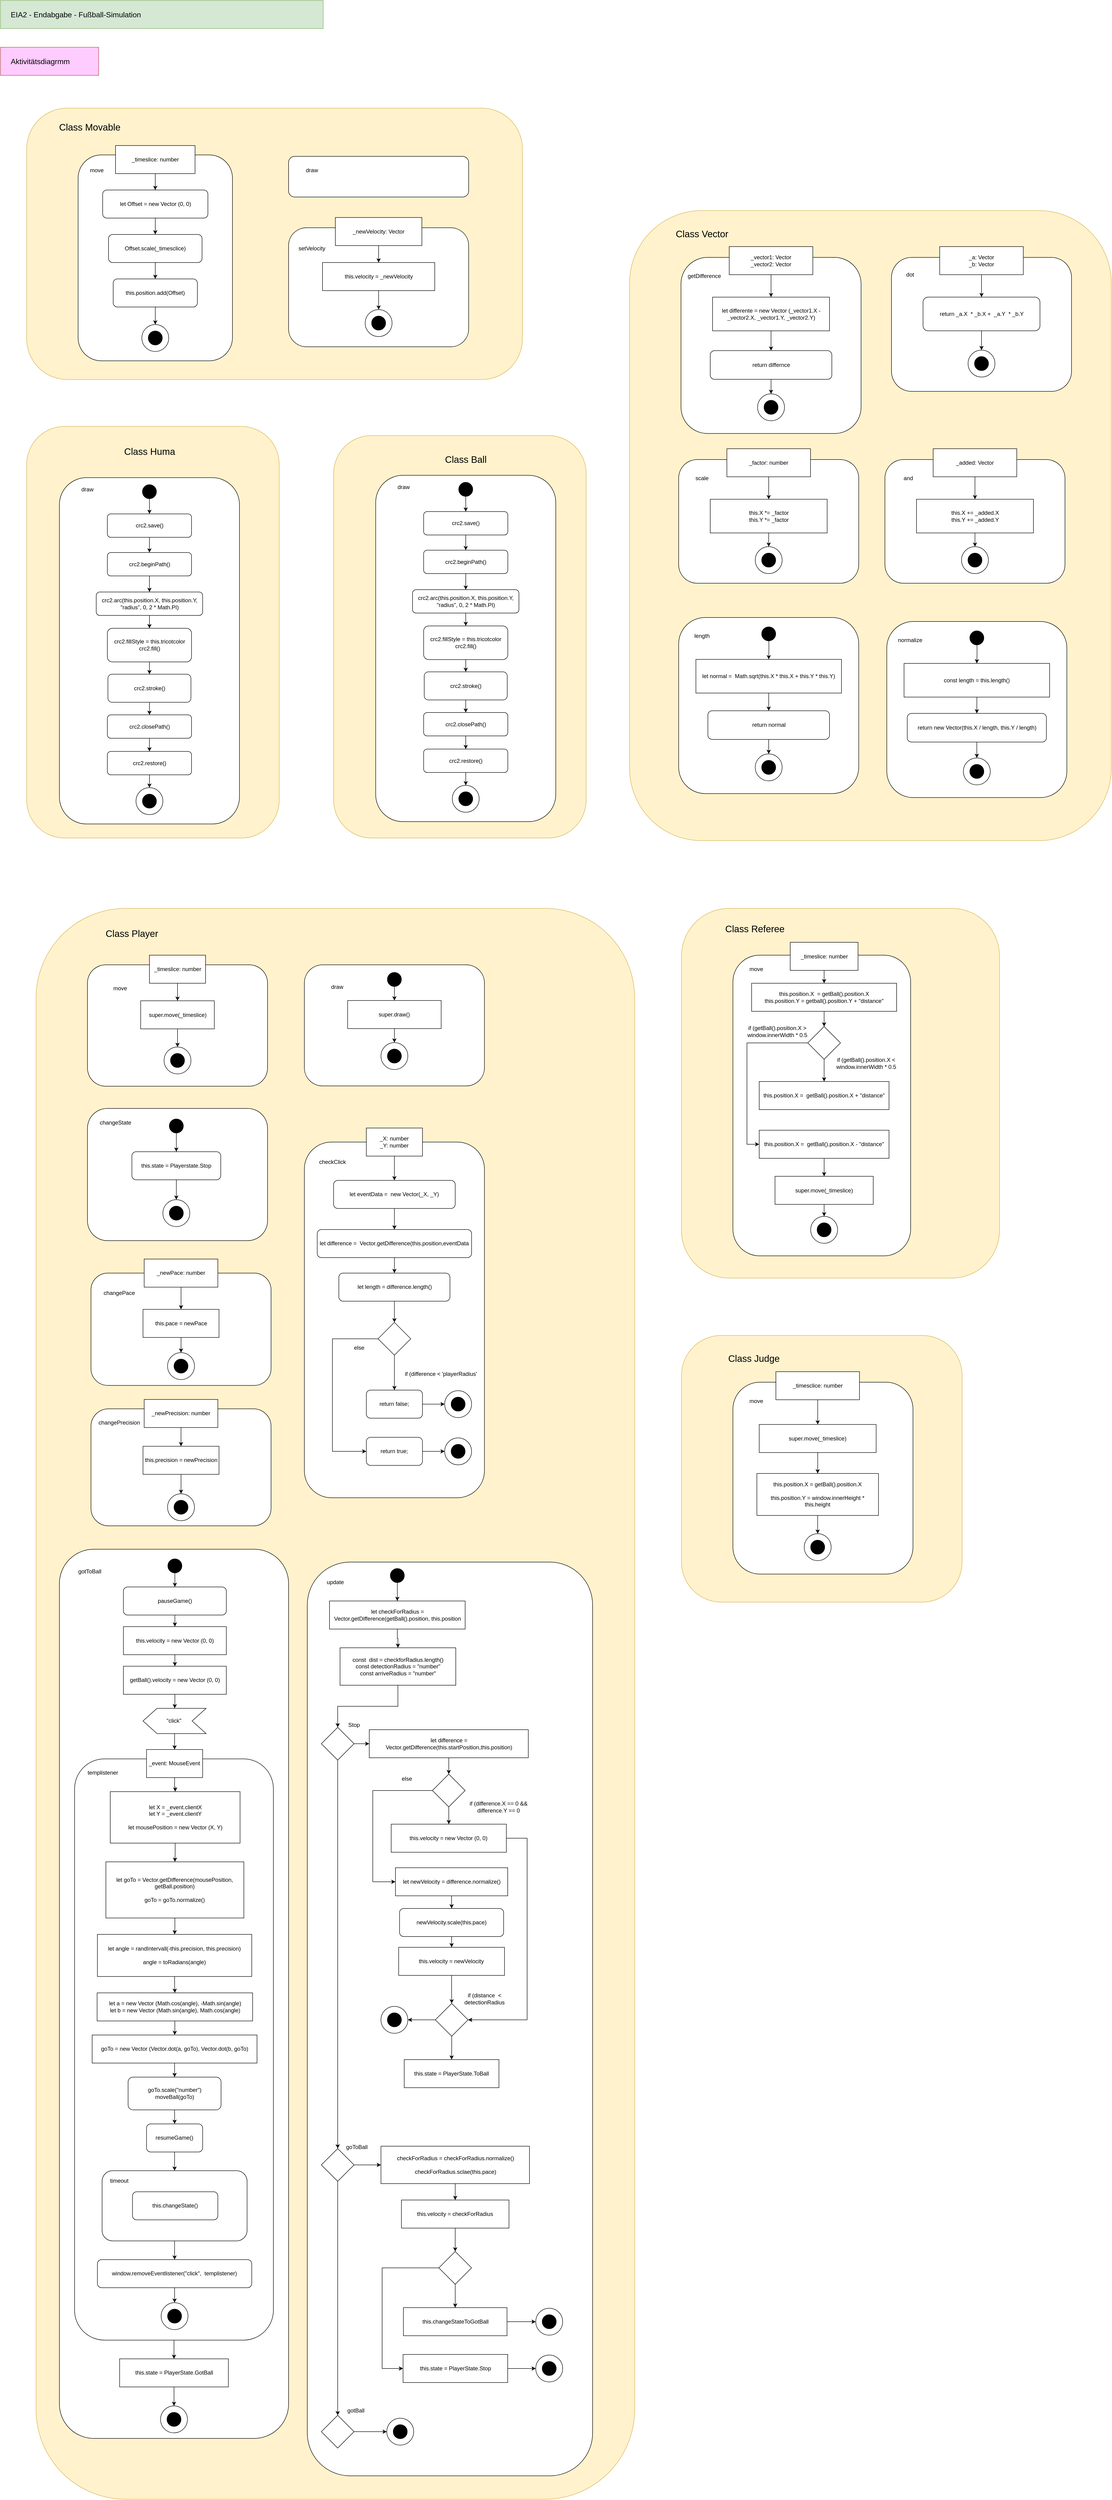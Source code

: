 <mxfile version="14.9.0" type="device"><diagram id="uf6DTCa4Af8ZCUCR5xwx" name="Page-1"><mxGraphModel dx="925" dy="3020" grid="1" gridSize="10" guides="1" tooltips="1" connect="1" arrows="1" fold="1" page="1" pageScale="1" pageWidth="827" pageHeight="1169" math="0" shadow="0"><root><mxCell id="0"/><mxCell id="1" parent="0"/><mxCell id="GKUxX9QHDLV94_Ga2XNS-1" value="" style="rounded=1;whiteSpace=wrap;html=1;fillColor=#fff2cc;strokeColor=#d6b656;" vertex="1" parent="1"><mxGeometry x="4211" y="2000" width="1280" height="3399.37" as="geometry"/></mxCell><mxCell id="GKUxX9QHDLV94_Ga2XNS-2" value="" style="rounded=1;whiteSpace=wrap;html=1;fillColor=#ffffff;" vertex="1" parent="1"><mxGeometry x="4321" y="2120.63" width="385" height="259.37" as="geometry"/></mxCell><mxCell id="GKUxX9QHDLV94_Ga2XNS-3" value="move" style="text;html=1;strokeColor=none;fillColor=none;align=center;verticalAlign=middle;whiteSpace=wrap;rounded=0;" vertex="1" parent="1"><mxGeometry x="4371" y="2160.63" width="40" height="20" as="geometry"/></mxCell><mxCell id="GKUxX9QHDLV94_Ga2XNS-4" value="" style="rounded=1;whiteSpace=wrap;html=1;fillColor=#ffffff;" vertex="1" parent="1"><mxGeometry x="4321" y="2427.5" width="385" height="282.5" as="geometry"/></mxCell><mxCell id="GKUxX9QHDLV94_Ga2XNS-5" value="changeState" style="text;html=1;strokeColor=none;fillColor=none;align=center;verticalAlign=middle;whiteSpace=wrap;rounded=0;" vertex="1" parent="1"><mxGeometry x="4361" y="2447.5" width="40" height="20" as="geometry"/></mxCell><mxCell id="GKUxX9QHDLV94_Ga2XNS-6" value="" style="rounded=1;whiteSpace=wrap;html=1;fillColor=#ffffff;" vertex="1" parent="1"><mxGeometry x="4784.75" y="2120.63" width="385" height="258.74" as="geometry"/></mxCell><mxCell id="GKUxX9QHDLV94_Ga2XNS-7" value="draw" style="text;html=1;strokeColor=none;fillColor=none;align=center;verticalAlign=middle;whiteSpace=wrap;rounded=0;" vertex="1" parent="1"><mxGeometry x="4834.75" y="2157.5" width="40" height="20" as="geometry"/></mxCell><mxCell id="GKUxX9QHDLV94_Ga2XNS-8" value="&lt;font style=&quot;font-size: 20px&quot;&gt;Class Player&lt;/font&gt;" style="text;html=1;strokeColor=none;fillColor=none;align=center;verticalAlign=middle;whiteSpace=wrap;rounded=0;" vertex="1" parent="1"><mxGeometry x="4311" y="2043.13" width="210" height="20" as="geometry"/></mxCell><mxCell id="GKUxX9QHDLV94_Ga2XNS-9" value="" style="rounded=1;whiteSpace=wrap;html=1;fillColor=#ffffff;" vertex="1" parent="1"><mxGeometry x="4328.5" y="2779.37" width="385" height="240" as="geometry"/></mxCell><mxCell id="GKUxX9QHDLV94_Ga2XNS-10" value="changePace" style="text;html=1;strokeColor=none;fillColor=none;align=center;verticalAlign=middle;whiteSpace=wrap;rounded=0;" vertex="1" parent="1"><mxGeometry x="4368.5" y="2812.49" width="40" height="20" as="geometry"/></mxCell><mxCell id="GKUxX9QHDLV94_Ga2XNS-11" value="" style="rounded=1;whiteSpace=wrap;html=1;fillColor=#ffffff;" vertex="1" parent="1"><mxGeometry x="4328.5" y="3069.37" width="385" height="250" as="geometry"/></mxCell><mxCell id="GKUxX9QHDLV94_Ga2XNS-12" value="changePrecision" style="text;html=1;strokeColor=none;fillColor=none;align=center;verticalAlign=middle;whiteSpace=wrap;rounded=0;" vertex="1" parent="1"><mxGeometry x="4368.5" y="3089.37" width="40" height="20" as="geometry"/></mxCell><mxCell id="GKUxX9QHDLV94_Ga2XNS-13" value="" style="rounded=1;whiteSpace=wrap;html=1;fillColor=#ffffff;" vertex="1" parent="1"><mxGeometry x="4784.75" y="2499.37" width="385" height="760" as="geometry"/></mxCell><mxCell id="GKUxX9QHDLV94_Ga2XNS-14" value="checkClick" style="text;html=1;strokeColor=none;fillColor=none;align=center;verticalAlign=middle;whiteSpace=wrap;rounded=0;" vertex="1" parent="1"><mxGeometry x="4824.75" y="2532.49" width="40" height="20" as="geometry"/></mxCell><mxCell id="GKUxX9QHDLV94_Ga2XNS-15" value="" style="rounded=1;whiteSpace=wrap;html=1;fillColor=#ffffff;" vertex="1" parent="1"><mxGeometry x="4791" y="3396.87" width="610" height="1952.5" as="geometry"/></mxCell><mxCell id="GKUxX9QHDLV94_Ga2XNS-16" value="update" style="text;html=1;strokeColor=none;fillColor=none;align=center;verticalAlign=middle;whiteSpace=wrap;rounded=0;" vertex="1" parent="1"><mxGeometry x="4831" y="3429.99" width="40" height="20" as="geometry"/></mxCell><mxCell id="GKUxX9QHDLV94_Ga2XNS-17" value="" style="rounded=1;whiteSpace=wrap;html=1;fillColor=#ffffff;" vertex="1" parent="1"><mxGeometry x="4261" y="3369.37" width="490" height="1900" as="geometry"/></mxCell><mxCell id="GKUxX9QHDLV94_Ga2XNS-18" value="gotToBall" style="text;html=1;strokeColor=none;fillColor=none;align=center;verticalAlign=middle;whiteSpace=wrap;rounded=0;" vertex="1" parent="1"><mxGeometry x="4306" y="3406.86" width="40" height="20" as="geometry"/></mxCell><mxCell id="GKUxX9QHDLV94_Ga2XNS-19" style="edgeStyle=orthogonalEdgeStyle;rounded=0;orthogonalLoop=1;jettySize=auto;html=1;entryX=0.5;entryY=0;entryDx=0;entryDy=0;" edge="1" parent="1" source="GKUxX9QHDLV94_Ga2XNS-20" target="GKUxX9QHDLV94_Ga2XNS-23"><mxGeometry relative="1" as="geometry"/></mxCell><mxCell id="GKUxX9QHDLV94_Ga2XNS-20" value="super.move(_timeslice)" style="rounded=0;whiteSpace=wrap;html=1;fillColor=#ffffff;" vertex="1" parent="1"><mxGeometry x="4434.75" y="2197.5" width="157.5" height="60" as="geometry"/></mxCell><mxCell id="GKUxX9QHDLV94_Ga2XNS-21" style="edgeStyle=orthogonalEdgeStyle;rounded=0;orthogonalLoop=1;jettySize=auto;html=1;" edge="1" parent="1" source="GKUxX9QHDLV94_Ga2XNS-22" target="GKUxX9QHDLV94_Ga2XNS-20"><mxGeometry relative="1" as="geometry"/></mxCell><mxCell id="GKUxX9QHDLV94_Ga2XNS-22" value="_timeslice: number" style="rounded=0;whiteSpace=wrap;html=1;fillColor=#ffffff;" vertex="1" parent="1"><mxGeometry x="4453.5" y="2100" width="120" height="60" as="geometry"/></mxCell><mxCell id="GKUxX9QHDLV94_Ga2XNS-23" value="" style="ellipse;whiteSpace=wrap;html=1;aspect=fixed;fillColor=none;" vertex="1" parent="1"><mxGeometry x="4484.75" y="2296.25" width="57.5" height="57.5" as="geometry"/></mxCell><mxCell id="GKUxX9QHDLV94_Ga2XNS-24" value="" style="ellipse;whiteSpace=wrap;html=1;aspect=fixed;fillColor=#000000;" vertex="1" parent="1"><mxGeometry x="4498.5" y="2310" width="30" height="30" as="geometry"/></mxCell><mxCell id="GKUxX9QHDLV94_Ga2XNS-25" style="edgeStyle=orthogonalEdgeStyle;rounded=0;orthogonalLoop=1;jettySize=auto;html=1;" edge="1" parent="1" source="GKUxX9QHDLV94_Ga2XNS-26" target="GKUxX9QHDLV94_Ga2XNS-32"><mxGeometry relative="1" as="geometry"/></mxCell><mxCell id="GKUxX9QHDLV94_Ga2XNS-26" value="_newPrecision: number" style="rounded=0;whiteSpace=wrap;html=1;fillColor=#ffffff;" vertex="1" parent="1"><mxGeometry x="4442.25" y="3049.37" width="157.5" height="60" as="geometry"/></mxCell><mxCell id="GKUxX9QHDLV94_Ga2XNS-27" style="edgeStyle=orthogonalEdgeStyle;rounded=0;orthogonalLoop=1;jettySize=auto;html=1;entryX=0.5;entryY=0;entryDx=0;entryDy=0;" edge="1" parent="1" source="GKUxX9QHDLV94_Ga2XNS-28" target="GKUxX9QHDLV94_Ga2XNS-30"><mxGeometry relative="1" as="geometry"/></mxCell><mxCell id="GKUxX9QHDLV94_Ga2XNS-28" value="_newPace: number" style="rounded=0;whiteSpace=wrap;html=1;fillColor=#ffffff;" vertex="1" parent="1"><mxGeometry x="4442.25" y="2749.37" width="157.5" height="60" as="geometry"/></mxCell><mxCell id="GKUxX9QHDLV94_Ga2XNS-29" style="edgeStyle=orthogonalEdgeStyle;rounded=0;orthogonalLoop=1;jettySize=auto;html=1;entryX=0.5;entryY=0;entryDx=0;entryDy=0;" edge="1" parent="1" source="GKUxX9QHDLV94_Ga2XNS-30" target="GKUxX9QHDLV94_Ga2XNS-33"><mxGeometry relative="1" as="geometry"/></mxCell><mxCell id="GKUxX9QHDLV94_Ga2XNS-30" value="this.pace = newPace" style="rounded=0;whiteSpace=wrap;html=1;fillColor=#ffffff;" vertex="1" parent="1"><mxGeometry x="4439.75" y="2856.87" width="162.5" height="60" as="geometry"/></mxCell><mxCell id="GKUxX9QHDLV94_Ga2XNS-31" style="edgeStyle=orthogonalEdgeStyle;rounded=0;orthogonalLoop=1;jettySize=auto;html=1;entryX=0.5;entryY=0;entryDx=0;entryDy=0;" edge="1" parent="1" source="GKUxX9QHDLV94_Ga2XNS-32" target="GKUxX9QHDLV94_Ga2XNS-35"><mxGeometry relative="1" as="geometry"/></mxCell><mxCell id="GKUxX9QHDLV94_Ga2XNS-32" value="this.precision = newPrecision" style="rounded=0;whiteSpace=wrap;html=1;fillColor=#ffffff;" vertex="1" parent="1"><mxGeometry x="4439.75" y="3149.37" width="162.5" height="60" as="geometry"/></mxCell><mxCell id="GKUxX9QHDLV94_Ga2XNS-33" value="" style="ellipse;whiteSpace=wrap;html=1;aspect=fixed;fillColor=none;" vertex="1" parent="1"><mxGeometry x="4492.25" y="2949.37" width="57.5" height="57.5" as="geometry"/></mxCell><mxCell id="GKUxX9QHDLV94_Ga2XNS-34" value="" style="ellipse;whiteSpace=wrap;html=1;aspect=fixed;fillColor=#000000;" vertex="1" parent="1"><mxGeometry x="4506" y="2963.12" width="30" height="30" as="geometry"/></mxCell><mxCell id="GKUxX9QHDLV94_Ga2XNS-35" value="" style="ellipse;whiteSpace=wrap;html=1;aspect=fixed;fillColor=none;" vertex="1" parent="1"><mxGeometry x="4492.25" y="3250.94" width="57.5" height="57.5" as="geometry"/></mxCell><mxCell id="GKUxX9QHDLV94_Ga2XNS-36" value="" style="ellipse;whiteSpace=wrap;html=1;aspect=fixed;fillColor=#000000;" vertex="1" parent="1"><mxGeometry x="4506" y="3264.69" width="30" height="30" as="geometry"/></mxCell><mxCell id="GKUxX9QHDLV94_Ga2XNS-37" style="edgeStyle=orthogonalEdgeStyle;rounded=0;orthogonalLoop=1;jettySize=auto;html=1;" edge="1" parent="1" source="GKUxX9QHDLV94_Ga2XNS-38" target="GKUxX9QHDLV94_Ga2XNS-40"><mxGeometry relative="1" as="geometry"/></mxCell><mxCell id="GKUxX9QHDLV94_Ga2XNS-38" value="_X: number&lt;br&gt;_Y: number" style="rounded=0;whiteSpace=wrap;html=1;fillColor=#ffffff;" vertex="1" parent="1"><mxGeometry x="4917.25" y="2469.37" width="120" height="60" as="geometry"/></mxCell><mxCell id="GKUxX9QHDLV94_Ga2XNS-39" style="edgeStyle=orthogonalEdgeStyle;rounded=0;orthogonalLoop=1;jettySize=auto;html=1;entryX=0.5;entryY=0;entryDx=0;entryDy=0;" edge="1" parent="1" source="GKUxX9QHDLV94_Ga2XNS-40" target="GKUxX9QHDLV94_Ga2XNS-42"><mxGeometry relative="1" as="geometry"/></mxCell><mxCell id="GKUxX9QHDLV94_Ga2XNS-40" value="let eventData = &amp;nbsp;new Vector(_X, _Y)" style="rounded=1;whiteSpace=wrap;html=1;fillColor=#ffffff;" vertex="1" parent="1"><mxGeometry x="4847.25" y="2581.25" width="260" height="60" as="geometry"/></mxCell><mxCell id="GKUxX9QHDLV94_Ga2XNS-41" style="edgeStyle=orthogonalEdgeStyle;rounded=0;orthogonalLoop=1;jettySize=auto;html=1;" edge="1" parent="1" source="GKUxX9QHDLV94_Ga2XNS-42" target="GKUxX9QHDLV94_Ga2XNS-44"><mxGeometry relative="1" as="geometry"/></mxCell><mxCell id="GKUxX9QHDLV94_Ga2XNS-42" value="let difference = &amp;nbsp;Vector.getDifference(this.position,eventData" style="rounded=1;whiteSpace=wrap;html=1;fillColor=#ffffff;" vertex="1" parent="1"><mxGeometry x="4812.25" y="2686.25" width="330" height="60" as="geometry"/></mxCell><mxCell id="GKUxX9QHDLV94_Ga2XNS-43" style="edgeStyle=orthogonalEdgeStyle;rounded=0;orthogonalLoop=1;jettySize=auto;html=1;entryX=0.5;entryY=0;entryDx=0;entryDy=0;" edge="1" parent="1" source="GKUxX9QHDLV94_Ga2XNS-44" target="GKUxX9QHDLV94_Ga2XNS-47"><mxGeometry relative="1" as="geometry"/></mxCell><mxCell id="GKUxX9QHDLV94_Ga2XNS-44" value="let length = difference.length()" style="rounded=1;whiteSpace=wrap;html=1;fillColor=#ffffff;" vertex="1" parent="1"><mxGeometry x="4858.5" y="2779.37" width="237.5" height="60" as="geometry"/></mxCell><mxCell id="GKUxX9QHDLV94_Ga2XNS-45" style="edgeStyle=orthogonalEdgeStyle;rounded=0;orthogonalLoop=1;jettySize=auto;html=1;" edge="1" parent="1" source="GKUxX9QHDLV94_Ga2XNS-47" target="GKUxX9QHDLV94_Ga2XNS-49"><mxGeometry relative="1" as="geometry"/></mxCell><mxCell id="GKUxX9QHDLV94_Ga2XNS-46" style="edgeStyle=orthogonalEdgeStyle;rounded=0;orthogonalLoop=1;jettySize=auto;html=1;entryX=0;entryY=0.5;entryDx=0;entryDy=0;" edge="1" parent="1" source="GKUxX9QHDLV94_Ga2XNS-47" target="GKUxX9QHDLV94_Ga2XNS-51"><mxGeometry relative="1" as="geometry"><Array as="points"><mxPoint x="4844.75" y="2919.37"/><mxPoint x="4844.75" y="3160.37"/></Array></mxGeometry></mxCell><mxCell id="GKUxX9QHDLV94_Ga2XNS-47" value="" style="rhombus;whiteSpace=wrap;html=1;rounded=0;fillColor=#ffffff;" vertex="1" parent="1"><mxGeometry x="4942.25" y="2884.69" width="70" height="70" as="geometry"/></mxCell><mxCell id="GKUxX9QHDLV94_Ga2XNS-48" style="edgeStyle=orthogonalEdgeStyle;rounded=0;orthogonalLoop=1;jettySize=auto;html=1;entryX=0;entryY=0.5;entryDx=0;entryDy=0;" edge="1" parent="1" source="GKUxX9QHDLV94_Ga2XNS-49" target="GKUxX9QHDLV94_Ga2XNS-54"><mxGeometry relative="1" as="geometry"/></mxCell><mxCell id="GKUxX9QHDLV94_Ga2XNS-49" value="return false;" style="rounded=1;whiteSpace=wrap;html=1;fillColor=#ffffff;" vertex="1" parent="1"><mxGeometry x="4917.25" y="3029.37" width="120" height="60" as="geometry"/></mxCell><mxCell id="GKUxX9QHDLV94_Ga2XNS-50" style="edgeStyle=orthogonalEdgeStyle;rounded=0;orthogonalLoop=1;jettySize=auto;html=1;entryX=0;entryY=0.5;entryDx=0;entryDy=0;" edge="1" parent="1" source="GKUxX9QHDLV94_Ga2XNS-51" target="GKUxX9QHDLV94_Ga2XNS-56"><mxGeometry relative="1" as="geometry"/></mxCell><mxCell id="GKUxX9QHDLV94_Ga2XNS-51" value="return true;" style="rounded=1;whiteSpace=wrap;html=1;fillColor=#ffffff;" vertex="1" parent="1"><mxGeometry x="4917.25" y="3130.3" width="120" height="60" as="geometry"/></mxCell><mxCell id="GKUxX9QHDLV94_Ga2XNS-52" value="&amp;nbsp;if (difference &amp;lt; 'playerRadius'" style="text;html=1;strokeColor=none;fillColor=none;align=center;verticalAlign=middle;whiteSpace=wrap;rounded=0;" vertex="1" parent="1"><mxGeometry x="4984.75" y="2984.69" width="180" height="20" as="geometry"/></mxCell><mxCell id="GKUxX9QHDLV94_Ga2XNS-53" value="else" style="text;html=1;strokeColor=none;fillColor=none;align=center;verticalAlign=middle;whiteSpace=wrap;rounded=0;" vertex="1" parent="1"><mxGeometry x="4812.25" y="2929.37" width="180" height="20" as="geometry"/></mxCell><mxCell id="GKUxX9QHDLV94_Ga2XNS-54" value="" style="ellipse;whiteSpace=wrap;html=1;aspect=fixed;fillColor=none;" vertex="1" parent="1"><mxGeometry x="5084.75" y="3030.62" width="57.5" height="57.5" as="geometry"/></mxCell><mxCell id="GKUxX9QHDLV94_Ga2XNS-55" value="" style="ellipse;whiteSpace=wrap;html=1;aspect=fixed;fillColor=#000000;" vertex="1" parent="1"><mxGeometry x="5098.5" y="3044.37" width="30" height="30" as="geometry"/></mxCell><mxCell id="GKUxX9QHDLV94_Ga2XNS-56" value="" style="ellipse;whiteSpace=wrap;html=1;aspect=fixed;fillColor=none;" vertex="1" parent="1"><mxGeometry x="5084.75" y="3131.55" width="57.5" height="57.5" as="geometry"/></mxCell><mxCell id="GKUxX9QHDLV94_Ga2XNS-57" value="" style="ellipse;whiteSpace=wrap;html=1;aspect=fixed;fillColor=#000000;" vertex="1" parent="1"><mxGeometry x="5098.5" y="3145.3" width="30" height="30" as="geometry"/></mxCell><mxCell id="GKUxX9QHDLV94_Ga2XNS-58" style="edgeStyle=orthogonalEdgeStyle;rounded=0;orthogonalLoop=1;jettySize=auto;html=1;entryX=0.5;entryY=0;entryDx=0;entryDy=0;" edge="1" parent="1" source="GKUxX9QHDLV94_Ga2XNS-59" target="GKUxX9QHDLV94_Ga2XNS-60"><mxGeometry relative="1" as="geometry"/></mxCell><mxCell id="GKUxX9QHDLV94_Ga2XNS-59" value="this.state = Playerstate.Stop" style="rounded=1;whiteSpace=wrap;html=1;fillColor=#ffffff;" vertex="1" parent="1"><mxGeometry x="4416" y="2520" width="190" height="60" as="geometry"/></mxCell><mxCell id="GKUxX9QHDLV94_Ga2XNS-60" value="" style="ellipse;whiteSpace=wrap;html=1;aspect=fixed;fillColor=none;" vertex="1" parent="1"><mxGeometry x="4482.25" y="2622.5" width="57.5" height="57.5" as="geometry"/></mxCell><mxCell id="GKUxX9QHDLV94_Ga2XNS-61" value="" style="ellipse;whiteSpace=wrap;html=1;aspect=fixed;fillColor=#000000;" vertex="1" parent="1"><mxGeometry x="4496" y="2636.25" width="30" height="30" as="geometry"/></mxCell><mxCell id="GKUxX9QHDLV94_Ga2XNS-62" style="edgeStyle=orthogonalEdgeStyle;rounded=0;orthogonalLoop=1;jettySize=auto;html=1;" edge="1" parent="1" source="GKUxX9QHDLV94_Ga2XNS-63" target="GKUxX9QHDLV94_Ga2XNS-59"><mxGeometry relative="1" as="geometry"/></mxCell><mxCell id="GKUxX9QHDLV94_Ga2XNS-63" value="" style="ellipse;whiteSpace=wrap;html=1;aspect=fixed;fillColor=#000000;" vertex="1" parent="1"><mxGeometry x="4496" y="2450" width="30" height="30" as="geometry"/></mxCell><mxCell id="GKUxX9QHDLV94_Ga2XNS-64" style="edgeStyle=orthogonalEdgeStyle;rounded=0;orthogonalLoop=1;jettySize=auto;html=1;entryX=0.5;entryY=0;entryDx=0;entryDy=0;" edge="1" parent="1" source="GKUxX9QHDLV94_Ga2XNS-65" target="GKUxX9QHDLV94_Ga2XNS-68"><mxGeometry relative="1" as="geometry"/></mxCell><mxCell id="GKUxX9QHDLV94_Ga2XNS-65" value="super.draw()" style="rounded=0;whiteSpace=wrap;html=1;fillColor=#ffffff;" vertex="1" parent="1"><mxGeometry x="4877.25" y="2196.87" width="200" height="60" as="geometry"/></mxCell><mxCell id="GKUxX9QHDLV94_Ga2XNS-66" style="edgeStyle=orthogonalEdgeStyle;rounded=0;orthogonalLoop=1;jettySize=auto;html=1;" edge="1" parent="1" source="GKUxX9QHDLV94_Ga2XNS-67" target="GKUxX9QHDLV94_Ga2XNS-65"><mxGeometry relative="1" as="geometry"/></mxCell><mxCell id="GKUxX9QHDLV94_Ga2XNS-67" value="" style="ellipse;whiteSpace=wrap;html=1;aspect=fixed;fillColor=#000000;" vertex="1" parent="1"><mxGeometry x="4962.25" y="2136.87" width="30" height="30" as="geometry"/></mxCell><mxCell id="GKUxX9QHDLV94_Ga2XNS-68" value="" style="ellipse;whiteSpace=wrap;html=1;aspect=fixed;fillColor=none;" vertex="1" parent="1"><mxGeometry x="4948.5" y="2286.87" width="57.5" height="57.5" as="geometry"/></mxCell><mxCell id="GKUxX9QHDLV94_Ga2XNS-69" value="" style="ellipse;whiteSpace=wrap;html=1;aspect=fixed;fillColor=#000000;" vertex="1" parent="1"><mxGeometry x="4962.25" y="2300.62" width="30" height="30" as="geometry"/></mxCell><mxCell id="GKUxX9QHDLV94_Ga2XNS-70" style="edgeStyle=orthogonalEdgeStyle;rounded=0;orthogonalLoop=1;jettySize=auto;html=1;entryX=0.5;entryY=0;entryDx=0;entryDy=0;" edge="1" parent="1" source="GKUxX9QHDLV94_Ga2XNS-71" target="GKUxX9QHDLV94_Ga2XNS-73"><mxGeometry relative="1" as="geometry"/></mxCell><mxCell id="GKUxX9QHDLV94_Ga2XNS-71" value="let checkForRadius = Vector.getDifference(getBall().position, this.position" style="rounded=0;whiteSpace=wrap;html=1;fillColor=#ffffff;" vertex="1" parent="1"><mxGeometry x="4838.5" y="3479.99" width="290" height="60" as="geometry"/></mxCell><mxCell id="GKUxX9QHDLV94_Ga2XNS-72" style="edgeStyle=orthogonalEdgeStyle;rounded=0;orthogonalLoop=1;jettySize=auto;html=1;entryX=0.5;entryY=0;entryDx=0;entryDy=0;" edge="1" parent="1" source="GKUxX9QHDLV94_Ga2XNS-73" target="GKUxX9QHDLV94_Ga2XNS-76"><mxGeometry relative="1" as="geometry"/></mxCell><mxCell id="GKUxX9QHDLV94_Ga2XNS-73" value="const &amp;nbsp;dist = checkforRadius.length()&lt;br&gt;const detectionRadius = &quot;number&quot;&lt;br&gt;const arriveRadius = &quot;number&quot;" style="rounded=0;whiteSpace=wrap;html=1;fillColor=#ffffff;" vertex="1" parent="1"><mxGeometry x="4861" y="3579.99" width="247.5" height="80" as="geometry"/></mxCell><mxCell id="GKUxX9QHDLV94_Ga2XNS-74" style="edgeStyle=orthogonalEdgeStyle;rounded=0;orthogonalLoop=1;jettySize=auto;html=1;entryX=0;entryY=0.5;entryDx=0;entryDy=0;" edge="1" parent="1" source="GKUxX9QHDLV94_Ga2XNS-76" target="GKUxX9QHDLV94_Ga2XNS-78"><mxGeometry relative="1" as="geometry"/></mxCell><mxCell id="GKUxX9QHDLV94_Ga2XNS-75" style="edgeStyle=orthogonalEdgeStyle;rounded=0;orthogonalLoop=1;jettySize=auto;html=1;" edge="1" parent="1" source="GKUxX9QHDLV94_Ga2XNS-76" target="GKUxX9QHDLV94_Ga2XNS-105"><mxGeometry relative="1" as="geometry"/></mxCell><mxCell id="GKUxX9QHDLV94_Ga2XNS-76" value="" style="rhombus;whiteSpace=wrap;html=1;rounded=0;fillColor=#ffffff;" vertex="1" parent="1"><mxGeometry x="4821" y="3749.99" width="70" height="70" as="geometry"/></mxCell><mxCell id="GKUxX9QHDLV94_Ga2XNS-77" style="edgeStyle=orthogonalEdgeStyle;rounded=0;orthogonalLoop=1;jettySize=auto;html=1;entryX=0.5;entryY=0;entryDx=0;entryDy=0;" edge="1" parent="1" source="GKUxX9QHDLV94_Ga2XNS-78" target="GKUxX9QHDLV94_Ga2XNS-81"><mxGeometry relative="1" as="geometry"/></mxCell><mxCell id="GKUxX9QHDLV94_Ga2XNS-78" value="let difference = Vector.getDifference(this.startPosition,this.position)" style="rounded=0;whiteSpace=wrap;html=1;fillColor=#ffffff;" vertex="1" parent="1"><mxGeometry x="4923.5" y="3754.99" width="340" height="60" as="geometry"/></mxCell><mxCell id="GKUxX9QHDLV94_Ga2XNS-79" style="edgeStyle=orthogonalEdgeStyle;rounded=0;orthogonalLoop=1;jettySize=auto;html=1;" edge="1" parent="1" source="GKUxX9QHDLV94_Ga2XNS-81" target="GKUxX9QHDLV94_Ga2XNS-83"><mxGeometry relative="1" as="geometry"/></mxCell><mxCell id="GKUxX9QHDLV94_Ga2XNS-80" style="edgeStyle=orthogonalEdgeStyle;rounded=0;orthogonalLoop=1;jettySize=auto;html=1;entryX=0;entryY=0.5;entryDx=0;entryDy=0;" edge="1" parent="1" source="GKUxX9QHDLV94_Ga2XNS-81" target="GKUxX9QHDLV94_Ga2XNS-85"><mxGeometry relative="1" as="geometry"><Array as="points"><mxPoint x="4931" y="3884.99"/><mxPoint x="4931" y="4079.99"/></Array></mxGeometry></mxCell><mxCell id="GKUxX9QHDLV94_Ga2XNS-81" value="" style="rhombus;whiteSpace=wrap;html=1;rounded=0;fillColor=#ffffff;" vertex="1" parent="1"><mxGeometry x="5058.5" y="3849.99" width="70" height="70" as="geometry"/></mxCell><mxCell id="GKUxX9QHDLV94_Ga2XNS-82" style="edgeStyle=orthogonalEdgeStyle;rounded=0;orthogonalLoop=1;jettySize=auto;html=1;entryX=1;entryY=0.5;entryDx=0;entryDy=0;" edge="1" parent="1" source="GKUxX9QHDLV94_Ga2XNS-83" target="GKUxX9QHDLV94_Ga2XNS-92"><mxGeometry relative="1" as="geometry"><Array as="points"><mxPoint x="5261" y="3986.99"/><mxPoint x="5261" y="4374.99"/></Array></mxGeometry></mxCell><mxCell id="GKUxX9QHDLV94_Ga2XNS-83" value="this.velocity = new Vector (0, 0)" style="rounded=0;whiteSpace=wrap;html=1;fillColor=#ffffff;" vertex="1" parent="1"><mxGeometry x="4970.38" y="3956.87" width="246.25" height="60" as="geometry"/></mxCell><mxCell id="GKUxX9QHDLV94_Ga2XNS-84" style="edgeStyle=orthogonalEdgeStyle;rounded=0;orthogonalLoop=1;jettySize=auto;html=1;" edge="1" parent="1" source="GKUxX9QHDLV94_Ga2XNS-85" target="GKUxX9QHDLV94_Ga2XNS-87"><mxGeometry relative="1" as="geometry"/></mxCell><mxCell id="GKUxX9QHDLV94_Ga2XNS-85" value="let newVelocity = difference.normalize()" style="rounded=0;whiteSpace=wrap;html=1;fillColor=#ffffff;" vertex="1" parent="1"><mxGeometry x="4979.5" y="4049.99" width="240" height="60" as="geometry"/></mxCell><mxCell id="GKUxX9QHDLV94_Ga2XNS-86" style="edgeStyle=orthogonalEdgeStyle;rounded=0;orthogonalLoop=1;jettySize=auto;html=1;" edge="1" parent="1" source="GKUxX9QHDLV94_Ga2XNS-87" target="GKUxX9QHDLV94_Ga2XNS-89"><mxGeometry relative="1" as="geometry"/></mxCell><mxCell id="GKUxX9QHDLV94_Ga2XNS-87" value="newVelocity.scale(this.pace)" style="rounded=1;whiteSpace=wrap;html=1;fillColor=#ffffff;" vertex="1" parent="1"><mxGeometry x="4988.25" y="4136.99" width="222.5" height="60" as="geometry"/></mxCell><mxCell id="GKUxX9QHDLV94_Ga2XNS-88" style="edgeStyle=orthogonalEdgeStyle;rounded=0;orthogonalLoop=1;jettySize=auto;html=1;entryX=0.5;entryY=0;entryDx=0;entryDy=0;" edge="1" parent="1" source="GKUxX9QHDLV94_Ga2XNS-89" target="GKUxX9QHDLV94_Ga2XNS-92"><mxGeometry relative="1" as="geometry"/></mxCell><mxCell id="GKUxX9QHDLV94_Ga2XNS-89" value="this.velocity = newVelocity" style="rounded=0;whiteSpace=wrap;html=1;fillColor=#ffffff;" vertex="1" parent="1"><mxGeometry x="4986.38" y="4219.99" width="226.25" height="60" as="geometry"/></mxCell><mxCell id="GKUxX9QHDLV94_Ga2XNS-90" style="edgeStyle=orthogonalEdgeStyle;rounded=0;orthogonalLoop=1;jettySize=auto;html=1;entryX=0.5;entryY=0;entryDx=0;entryDy=0;" edge="1" parent="1" source="GKUxX9QHDLV94_Ga2XNS-92" target="GKUxX9QHDLV94_Ga2XNS-94"><mxGeometry relative="1" as="geometry"/></mxCell><mxCell id="GKUxX9QHDLV94_Ga2XNS-91" style="edgeStyle=orthogonalEdgeStyle;rounded=0;orthogonalLoop=1;jettySize=auto;html=1;entryX=1;entryY=0.5;entryDx=0;entryDy=0;" edge="1" parent="1" source="GKUxX9QHDLV94_Ga2XNS-92" target="GKUxX9QHDLV94_Ga2XNS-95"><mxGeometry relative="1" as="geometry"/></mxCell><mxCell id="GKUxX9QHDLV94_Ga2XNS-92" value="" style="rhombus;whiteSpace=wrap;html=1;rounded=0;fillColor=#ffffff;" vertex="1" parent="1"><mxGeometry x="5064.75" y="4339.99" width="70" height="70" as="geometry"/></mxCell><mxCell id="GKUxX9QHDLV94_Ga2XNS-93" value="if (distance &amp;nbsp;&amp;lt; detectionRadius" style="text;html=1;strokeColor=none;fillColor=none;align=center;verticalAlign=middle;whiteSpace=wrap;rounded=0;" vertex="1" parent="1"><mxGeometry x="5119.5" y="4319.99" width="100" height="20" as="geometry"/></mxCell><mxCell id="GKUxX9QHDLV94_Ga2XNS-94" value="this.state = PlayerState.ToBall" style="rounded=0;whiteSpace=wrap;html=1;fillColor=#ffffff;" vertex="1" parent="1"><mxGeometry x="4998.25" y="4459.99" width="202.5" height="60" as="geometry"/></mxCell><mxCell id="GKUxX9QHDLV94_Ga2XNS-95" value="" style="ellipse;whiteSpace=wrap;html=1;aspect=fixed;fillColor=none;" vertex="1" parent="1"><mxGeometry x="4948.5" y="4346.24" width="57.5" height="57.5" as="geometry"/></mxCell><mxCell id="GKUxX9QHDLV94_Ga2XNS-96" value="" style="ellipse;whiteSpace=wrap;html=1;aspect=fixed;fillColor=#000000;" vertex="1" parent="1"><mxGeometry x="4962.25" y="4359.99" width="30" height="30" as="geometry"/></mxCell><mxCell id="GKUxX9QHDLV94_Ga2XNS-97" value="if (difference.X == 0 &amp;amp;&amp;amp; difference.Y == 0" style="text;html=1;strokeColor=none;fillColor=none;align=center;verticalAlign=middle;whiteSpace=wrap;rounded=0;" vertex="1" parent="1"><mxGeometry x="5119.5" y="3909.99" width="160" height="20" as="geometry"/></mxCell><mxCell id="GKUxX9QHDLV94_Ga2XNS-98" value="else" style="text;html=1;strokeColor=none;fillColor=none;align=center;verticalAlign=middle;whiteSpace=wrap;rounded=0;" vertex="1" parent="1"><mxGeometry x="4923.5" y="3849.99" width="160" height="20" as="geometry"/></mxCell><mxCell id="GKUxX9QHDLV94_Ga2XNS-99" style="edgeStyle=orthogonalEdgeStyle;rounded=0;orthogonalLoop=1;jettySize=auto;html=1;" edge="1" parent="1" source="GKUxX9QHDLV94_Ga2XNS-100" target="GKUxX9QHDLV94_Ga2XNS-102"><mxGeometry relative="1" as="geometry"/></mxCell><mxCell id="GKUxX9QHDLV94_Ga2XNS-100" value="checkForRadius = checkForRadius.normalize()&lt;br&gt;&lt;br&gt;checkForRadius.sclae(this.pace)" style="rounded=0;whiteSpace=wrap;html=1;fillColor=#ffffff;" vertex="1" parent="1"><mxGeometry x="4948.5" y="4644.99" width="317.5" height="80" as="geometry"/></mxCell><mxCell id="GKUxX9QHDLV94_Ga2XNS-101" style="edgeStyle=orthogonalEdgeStyle;rounded=0;orthogonalLoop=1;jettySize=auto;html=1;" edge="1" parent="1" source="GKUxX9QHDLV94_Ga2XNS-102" target="GKUxX9QHDLV94_Ga2XNS-108"><mxGeometry relative="1" as="geometry"/></mxCell><mxCell id="GKUxX9QHDLV94_Ga2XNS-102" value="this.velocity = checkForRadius" style="rounded=0;whiteSpace=wrap;html=1;fillColor=#ffffff;" vertex="1" parent="1"><mxGeometry x="4992.25" y="4759.99" width="230" height="60" as="geometry"/></mxCell><mxCell id="GKUxX9QHDLV94_Ga2XNS-103" style="edgeStyle=orthogonalEdgeStyle;rounded=0;orthogonalLoop=1;jettySize=auto;html=1;entryX=0;entryY=0.5;entryDx=0;entryDy=0;" edge="1" parent="1" source="GKUxX9QHDLV94_Ga2XNS-105" target="GKUxX9QHDLV94_Ga2XNS-100"><mxGeometry relative="1" as="geometry"/></mxCell><mxCell id="GKUxX9QHDLV94_Ga2XNS-104" style="edgeStyle=orthogonalEdgeStyle;rounded=0;orthogonalLoop=1;jettySize=auto;html=1;entryX=0.5;entryY=0;entryDx=0;entryDy=0;" edge="1" parent="1" source="GKUxX9QHDLV94_Ga2XNS-105" target="GKUxX9QHDLV94_Ga2XNS-118"><mxGeometry relative="1" as="geometry"/></mxCell><mxCell id="GKUxX9QHDLV94_Ga2XNS-105" value="" style="rhombus;whiteSpace=wrap;html=1;rounded=0;fillColor=#ffffff;" vertex="1" parent="1"><mxGeometry x="4821" y="4649.99" width="70" height="70" as="geometry"/></mxCell><mxCell id="GKUxX9QHDLV94_Ga2XNS-106" style="edgeStyle=orthogonalEdgeStyle;rounded=0;orthogonalLoop=1;jettySize=auto;html=1;" edge="1" parent="1" source="GKUxX9QHDLV94_Ga2XNS-108" target="GKUxX9QHDLV94_Ga2XNS-110"><mxGeometry relative="1" as="geometry"/></mxCell><mxCell id="GKUxX9QHDLV94_Ga2XNS-107" style="edgeStyle=orthogonalEdgeStyle;rounded=0;orthogonalLoop=1;jettySize=auto;html=1;entryX=0;entryY=0.5;entryDx=0;entryDy=0;" edge="1" parent="1" source="GKUxX9QHDLV94_Ga2XNS-108" target="GKUxX9QHDLV94_Ga2XNS-112"><mxGeometry relative="1" as="geometry"><Array as="points"><mxPoint x="4951" y="4904.99"/><mxPoint x="4951" y="5119.99"/></Array></mxGeometry></mxCell><mxCell id="GKUxX9QHDLV94_Ga2XNS-108" value="" style="rhombus;whiteSpace=wrap;html=1;rounded=0;fillColor=#ffffff;" vertex="1" parent="1"><mxGeometry x="5072.25" y="4869.99" width="70" height="70" as="geometry"/></mxCell><mxCell id="GKUxX9QHDLV94_Ga2XNS-109" style="edgeStyle=orthogonalEdgeStyle;rounded=0;orthogonalLoop=1;jettySize=auto;html=1;entryX=0;entryY=0.5;entryDx=0;entryDy=0;" edge="1" parent="1" source="GKUxX9QHDLV94_Ga2XNS-110" target="GKUxX9QHDLV94_Ga2XNS-113"><mxGeometry relative="1" as="geometry"/></mxCell><mxCell id="GKUxX9QHDLV94_Ga2XNS-110" value="this.changeStateToGotBall" style="rounded=0;whiteSpace=wrap;html=1;fillColor=#ffffff;" vertex="1" parent="1"><mxGeometry x="4996.5" y="4989.99" width="221.5" height="60" as="geometry"/></mxCell><mxCell id="GKUxX9QHDLV94_Ga2XNS-111" style="edgeStyle=orthogonalEdgeStyle;rounded=0;orthogonalLoop=1;jettySize=auto;html=1;entryX=0;entryY=0.5;entryDx=0;entryDy=0;" edge="1" parent="1" source="GKUxX9QHDLV94_Ga2XNS-112" target="GKUxX9QHDLV94_Ga2XNS-115"><mxGeometry relative="1" as="geometry"/></mxCell><mxCell id="GKUxX9QHDLV94_Ga2XNS-112" value="this.state = PlayerState.Stop" style="rounded=0;whiteSpace=wrap;html=1;fillColor=#ffffff;" vertex="1" parent="1"><mxGeometry x="4995.75" y="5089.99" width="223.75" height="60" as="geometry"/></mxCell><mxCell id="GKUxX9QHDLV94_Ga2XNS-113" value="" style="ellipse;whiteSpace=wrap;html=1;aspect=fixed;fillColor=none;" vertex="1" parent="1"><mxGeometry x="5279.5" y="4991.24" width="57.5" height="57.5" as="geometry"/></mxCell><mxCell id="GKUxX9QHDLV94_Ga2XNS-114" value="" style="ellipse;whiteSpace=wrap;html=1;aspect=fixed;fillColor=#000000;" vertex="1" parent="1"><mxGeometry x="5293.25" y="5004.99" width="30" height="30" as="geometry"/></mxCell><mxCell id="GKUxX9QHDLV94_Ga2XNS-115" value="" style="ellipse;whiteSpace=wrap;html=1;aspect=fixed;fillColor=none;" vertex="1" parent="1"><mxGeometry x="5279.5" y="5091.24" width="57.5" height="57.5" as="geometry"/></mxCell><mxCell id="GKUxX9QHDLV94_Ga2XNS-116" value="" style="ellipse;whiteSpace=wrap;html=1;aspect=fixed;fillColor=#000000;" vertex="1" parent="1"><mxGeometry x="5293.25" y="5104.99" width="30" height="30" as="geometry"/></mxCell><mxCell id="GKUxX9QHDLV94_Ga2XNS-117" style="edgeStyle=orthogonalEdgeStyle;rounded=0;orthogonalLoop=1;jettySize=auto;html=1;entryX=0;entryY=0.5;entryDx=0;entryDy=0;" edge="1" parent="1" source="GKUxX9QHDLV94_Ga2XNS-118" target="GKUxX9QHDLV94_Ga2XNS-119"><mxGeometry relative="1" as="geometry"/></mxCell><mxCell id="GKUxX9QHDLV94_Ga2XNS-118" value="" style="rhombus;whiteSpace=wrap;html=1;rounded=0;fillColor=#ffffff;" vertex="1" parent="1"><mxGeometry x="4821" y="5219.99" width="70" height="70" as="geometry"/></mxCell><mxCell id="GKUxX9QHDLV94_Ga2XNS-119" value="" style="ellipse;whiteSpace=wrap;html=1;aspect=fixed;fillColor=none;" vertex="1" parent="1"><mxGeometry x="4961" y="5226.24" width="57.5" height="57.5" as="geometry"/></mxCell><mxCell id="GKUxX9QHDLV94_Ga2XNS-120" value="" style="ellipse;whiteSpace=wrap;html=1;aspect=fixed;fillColor=#000000;" vertex="1" parent="1"><mxGeometry x="4974.75" y="5239.99" width="30" height="30" as="geometry"/></mxCell><mxCell id="GKUxX9QHDLV94_Ga2XNS-121" style="edgeStyle=orthogonalEdgeStyle;rounded=0;orthogonalLoop=1;jettySize=auto;html=1;" edge="1" parent="1" source="GKUxX9QHDLV94_Ga2XNS-122" target="GKUxX9QHDLV94_Ga2XNS-124"><mxGeometry relative="1" as="geometry"/></mxCell><mxCell id="GKUxX9QHDLV94_Ga2XNS-122" value="this.velocity = new Vector (0, 0)" style="rounded=0;whiteSpace=wrap;html=1;fillColor=#ffffff;" vertex="1" parent="1"><mxGeometry x="4397.88" y="3534.75" width="220" height="60" as="geometry"/></mxCell><mxCell id="GKUxX9QHDLV94_Ga2XNS-123" style="edgeStyle=orthogonalEdgeStyle;rounded=0;orthogonalLoop=1;jettySize=auto;html=1;entryX=0.5;entryY=1;entryDx=0;entryDy=0;" edge="1" parent="1" source="GKUxX9QHDLV94_Ga2XNS-124" target="GKUxX9QHDLV94_Ga2XNS-156"><mxGeometry relative="1" as="geometry"/></mxCell><mxCell id="GKUxX9QHDLV94_Ga2XNS-124" value="getBall().velocity = new Vector (0, 0)" style="rounded=0;whiteSpace=wrap;html=1;fillColor=#ffffff;" vertex="1" parent="1"><mxGeometry x="4397.88" y="3619.37" width="220" height="60" as="geometry"/></mxCell><mxCell id="GKUxX9QHDLV94_Ga2XNS-125" style="edgeStyle=orthogonalEdgeStyle;rounded=0;orthogonalLoop=1;jettySize=auto;html=1;" edge="1" parent="1" source="GKUxX9QHDLV94_Ga2XNS-126" target="GKUxX9QHDLV94_Ga2XNS-122"><mxGeometry relative="1" as="geometry"/></mxCell><mxCell id="GKUxX9QHDLV94_Ga2XNS-126" value="pauseGame()" style="rounded=1;whiteSpace=wrap;html=1;fillColor=#ffffff;" vertex="1" parent="1"><mxGeometry x="4397.88" y="3449.99" width="220" height="60" as="geometry"/></mxCell><mxCell id="GKUxX9QHDLV94_Ga2XNS-127" value="" style="rounded=1;whiteSpace=wrap;html=1;fillColor=#ffffff;" vertex="1" parent="1"><mxGeometry x="4293.5" y="3817.37" width="425" height="1242" as="geometry"/></mxCell><mxCell id="GKUxX9QHDLV94_Ga2XNS-128" style="edgeStyle=orthogonalEdgeStyle;rounded=0;orthogonalLoop=1;jettySize=auto;html=1;" edge="1" parent="1" source="GKUxX9QHDLV94_Ga2XNS-129" target="GKUxX9QHDLV94_Ga2XNS-131"><mxGeometry relative="1" as="geometry"/></mxCell><mxCell id="GKUxX9QHDLV94_Ga2XNS-129" value="let X = _event.clientX&lt;br&gt;let Y = _event.clientY&lt;br&gt;&lt;br&gt;let mousePosition = new Vector (X, Y)" style="rounded=0;whiteSpace=wrap;html=1;fillColor=#ffffff;" vertex="1" parent="1"><mxGeometry x="4369.75" y="3887.37" width="277.5" height="110" as="geometry"/></mxCell><mxCell id="GKUxX9QHDLV94_Ga2XNS-130" style="edgeStyle=orthogonalEdgeStyle;rounded=0;orthogonalLoop=1;jettySize=auto;html=1;" edge="1" parent="1" source="GKUxX9QHDLV94_Ga2XNS-131" target="GKUxX9QHDLV94_Ga2XNS-133"><mxGeometry relative="1" as="geometry"/></mxCell><mxCell id="GKUxX9QHDLV94_Ga2XNS-131" value="let goTo = Vector.getDifference(mousePosition, getBall.position)&lt;br&gt;&lt;br&gt;goTo = goTo.normalize()" style="rounded=0;whiteSpace=wrap;html=1;fillColor=#ffffff;" vertex="1" parent="1"><mxGeometry x="4360.38" y="4037.37" width="295" height="120" as="geometry"/></mxCell><mxCell id="GKUxX9QHDLV94_Ga2XNS-132" style="edgeStyle=orthogonalEdgeStyle;rounded=0;orthogonalLoop=1;jettySize=auto;html=1;" edge="1" parent="1" source="GKUxX9QHDLV94_Ga2XNS-133" target="GKUxX9QHDLV94_Ga2XNS-135"><mxGeometry relative="1" as="geometry"/></mxCell><mxCell id="GKUxX9QHDLV94_Ga2XNS-133" value="let angle = randIntervall(-this.precision, this.precision)&lt;br&gt;&lt;br&gt;angle = toRadians(angle)" style="rounded=0;whiteSpace=wrap;html=1;fillColor=#ffffff;" vertex="1" parent="1"><mxGeometry x="4342.25" y="4192.37" width="330" height="90" as="geometry"/></mxCell><mxCell id="GKUxX9QHDLV94_Ga2XNS-134" style="edgeStyle=orthogonalEdgeStyle;rounded=0;orthogonalLoop=1;jettySize=auto;html=1;" edge="1" parent="1" source="GKUxX9QHDLV94_Ga2XNS-135" target="GKUxX9QHDLV94_Ga2XNS-137"><mxGeometry relative="1" as="geometry"/></mxCell><mxCell id="GKUxX9QHDLV94_Ga2XNS-135" value="let a = new Vector (Math.cos(angle), -Math.sin(angle)&lt;br&gt;let b = new Vector (Math.sin(angle), Math.cos(angle)" style="rounded=0;whiteSpace=wrap;html=1;fillColor=#ffffff;" vertex="1" parent="1"><mxGeometry x="4341.63" y="4317.37" width="332.5" height="60" as="geometry"/></mxCell><mxCell id="GKUxX9QHDLV94_Ga2XNS-136" style="edgeStyle=orthogonalEdgeStyle;rounded=0;orthogonalLoop=1;jettySize=auto;html=1;entryX=0.5;entryY=0;entryDx=0;entryDy=0;" edge="1" parent="1" source="GKUxX9QHDLV94_Ga2XNS-137" target="GKUxX9QHDLV94_Ga2XNS-139"><mxGeometry relative="1" as="geometry"/></mxCell><mxCell id="GKUxX9QHDLV94_Ga2XNS-137" value="goTo = new Vector (Vector.dot(a, goTo), Vector.dot(b, goTo)" style="rounded=0;whiteSpace=wrap;html=1;fillColor=#ffffff;" vertex="1" parent="1"><mxGeometry x="4331" y="4407.37" width="352.5" height="60" as="geometry"/></mxCell><mxCell id="GKUxX9QHDLV94_Ga2XNS-138" style="edgeStyle=orthogonalEdgeStyle;rounded=0;orthogonalLoop=1;jettySize=auto;html=1;" edge="1" parent="1" source="GKUxX9QHDLV94_Ga2XNS-139" target="GKUxX9QHDLV94_Ga2XNS-141"><mxGeometry relative="1" as="geometry"/></mxCell><mxCell id="GKUxX9QHDLV94_Ga2XNS-139" value="goTo.scale(&quot;number&quot;)&lt;br&gt;moveBall(goTo)" style="rounded=1;whiteSpace=wrap;html=1;fillColor=#ffffff;" vertex="1" parent="1"><mxGeometry x="4407.88" y="4497.37" width="198.75" height="70" as="geometry"/></mxCell><mxCell id="GKUxX9QHDLV94_Ga2XNS-140" style="edgeStyle=orthogonalEdgeStyle;rounded=0;orthogonalLoop=1;jettySize=auto;html=1;" edge="1" parent="1" source="GKUxX9QHDLV94_Ga2XNS-141" target="GKUxX9QHDLV94_Ga2XNS-143"><mxGeometry relative="1" as="geometry"/></mxCell><mxCell id="GKUxX9QHDLV94_Ga2XNS-141" value="resumeGame()" style="rounded=1;whiteSpace=wrap;html=1;fillColor=#ffffff;" vertex="1" parent="1"><mxGeometry x="4447.25" y="4597.37" width="120" height="60" as="geometry"/></mxCell><mxCell id="GKUxX9QHDLV94_Ga2XNS-142" style="edgeStyle=orthogonalEdgeStyle;rounded=0;orthogonalLoop=1;jettySize=auto;html=1;" edge="1" parent="1" source="GKUxX9QHDLV94_Ga2XNS-143" target="GKUxX9QHDLV94_Ga2XNS-147"><mxGeometry relative="1" as="geometry"/></mxCell><mxCell id="GKUxX9QHDLV94_Ga2XNS-143" value="" style="rounded=1;whiteSpace=wrap;html=1;fillColor=#ffffff;" vertex="1" parent="1"><mxGeometry x="4352.26" y="4697.37" width="310" height="150" as="geometry"/></mxCell><mxCell id="GKUxX9QHDLV94_Ga2XNS-144" value="this.changeState()" style="rounded=1;whiteSpace=wrap;html=1;fillColor=#ffffff;" vertex="1" parent="1"><mxGeometry x="4417.25" y="4742.37" width="182.5" height="60" as="geometry"/></mxCell><mxCell id="GKUxX9QHDLV94_Ga2XNS-145" value="timeout" style="text;html=1;strokeColor=none;fillColor=none;align=center;verticalAlign=middle;whiteSpace=wrap;rounded=0;" vertex="1" parent="1"><mxGeometry x="4368.5" y="4709.37" width="40" height="20" as="geometry"/></mxCell><mxCell id="GKUxX9QHDLV94_Ga2XNS-146" style="edgeStyle=orthogonalEdgeStyle;rounded=0;orthogonalLoop=1;jettySize=auto;html=1;entryX=0.5;entryY=0;entryDx=0;entryDy=0;" edge="1" parent="1" source="GKUxX9QHDLV94_Ga2XNS-147" target="GKUxX9QHDLV94_Ga2XNS-161"><mxGeometry relative="1" as="geometry"/></mxCell><mxCell id="GKUxX9QHDLV94_Ga2XNS-147" value="window.removeEventlistener(&quot;click&quot;, &amp;nbsp;templistener)" style="rounded=1;whiteSpace=wrap;html=1;fillColor=#ffffff;" vertex="1" parent="1"><mxGeometry x="4342.25" y="4887.37" width="330" height="60" as="geometry"/></mxCell><mxCell id="GKUxX9QHDLV94_Ga2XNS-148" value="templistener" style="text;html=1;strokeColor=none;fillColor=none;align=center;verticalAlign=middle;whiteSpace=wrap;rounded=0;" vertex="1" parent="1"><mxGeometry x="4333.5" y="3837.37" width="40" height="20" as="geometry"/></mxCell><mxCell id="GKUxX9QHDLV94_Ga2XNS-149" style="edgeStyle=orthogonalEdgeStyle;rounded=0;orthogonalLoop=1;jettySize=auto;html=1;" edge="1" parent="1" source="GKUxX9QHDLV94_Ga2XNS-150" target="GKUxX9QHDLV94_Ga2XNS-129"><mxGeometry relative="1" as="geometry"/></mxCell><mxCell id="GKUxX9QHDLV94_Ga2XNS-150" value="_event: MouseEvent" style="rounded=0;whiteSpace=wrap;html=1;fillColor=#ffffff;" vertex="1" parent="1"><mxGeometry x="4447.25" y="3797.37" width="120" height="60" as="geometry"/></mxCell><mxCell id="GKUxX9QHDLV94_Ga2XNS-151" style="edgeStyle=orthogonalEdgeStyle;rounded=0;orthogonalLoop=1;jettySize=auto;html=1;entryX=0.5;entryY=0;entryDx=0;entryDy=0;" edge="1" parent="1" source="GKUxX9QHDLV94_Ga2XNS-152" target="GKUxX9QHDLV94_Ga2XNS-153"><mxGeometry relative="1" as="geometry"/></mxCell><mxCell id="GKUxX9QHDLV94_Ga2XNS-152" value="this.state = PlayerState.GotBall" style="rounded=0;whiteSpace=wrap;html=1;fillColor=#ffffff;" vertex="1" parent="1"><mxGeometry x="4389.75" y="5099.37" width="232.5" height="60" as="geometry"/></mxCell><mxCell id="GKUxX9QHDLV94_Ga2XNS-153" value="" style="ellipse;whiteSpace=wrap;html=1;aspect=fixed;fillColor=none;" vertex="1" parent="1"><mxGeometry x="4477.25" y="5199.99" width="57.5" height="57.5" as="geometry"/></mxCell><mxCell id="GKUxX9QHDLV94_Ga2XNS-154" value="" style="ellipse;whiteSpace=wrap;html=1;aspect=fixed;fillColor=#000000;" vertex="1" parent="1"><mxGeometry x="4491" y="5213.74" width="30" height="30" as="geometry"/></mxCell><mxCell id="GKUxX9QHDLV94_Ga2XNS-155" style="edgeStyle=orthogonalEdgeStyle;rounded=0;orthogonalLoop=1;jettySize=auto;html=1;entryX=0.5;entryY=0;entryDx=0;entryDy=0;" edge="1" parent="1" source="GKUxX9QHDLV94_Ga2XNS-156" target="GKUxX9QHDLV94_Ga2XNS-150"><mxGeometry relative="1" as="geometry"/></mxCell><mxCell id="GKUxX9QHDLV94_Ga2XNS-156" value="" style="shape=step;perimeter=stepPerimeter;whiteSpace=wrap;html=1;fixedSize=1;rotation=-180;size=30;" vertex="1" parent="1"><mxGeometry x="4439.75" y="3709.37" width="135" height="54" as="geometry"/></mxCell><mxCell id="GKUxX9QHDLV94_Ga2XNS-157" value="&quot;click&quot;" style="text;html=1;strokeColor=none;fillColor=none;align=center;verticalAlign=middle;whiteSpace=wrap;rounded=0;" vertex="1" parent="1"><mxGeometry x="4486" y="3726.37" width="40" height="20" as="geometry"/></mxCell><mxCell id="GKUxX9QHDLV94_Ga2XNS-158" value="Stop" style="text;html=1;strokeColor=none;fillColor=none;align=center;verticalAlign=middle;whiteSpace=wrap;rounded=0;" vertex="1" parent="1"><mxGeometry x="4871" y="3734.99" width="40" height="20" as="geometry"/></mxCell><mxCell id="GKUxX9QHDLV94_Ga2XNS-159" value="goToBall" style="text;html=1;strokeColor=none;fillColor=none;align=center;verticalAlign=middle;whiteSpace=wrap;rounded=0;" vertex="1" parent="1"><mxGeometry x="4877.25" y="4637.37" width="40" height="20" as="geometry"/></mxCell><mxCell id="GKUxX9QHDLV94_Ga2XNS-160" value="gotBall" style="text;html=1;strokeColor=none;fillColor=none;align=center;verticalAlign=middle;whiteSpace=wrap;rounded=0;" vertex="1" parent="1"><mxGeometry x="4874.75" y="5199.99" width="40" height="20" as="geometry"/></mxCell><mxCell id="GKUxX9QHDLV94_Ga2XNS-161" value="" style="ellipse;whiteSpace=wrap;html=1;aspect=fixed;fillColor=none;" vertex="1" parent="1"><mxGeometry x="4478.5" y="4979.37" width="57.5" height="57.5" as="geometry"/></mxCell><mxCell id="GKUxX9QHDLV94_Ga2XNS-162" value="" style="ellipse;whiteSpace=wrap;html=1;aspect=fixed;fillColor=#000000;" vertex="1" parent="1"><mxGeometry x="4492.25" y="4993.12" width="30" height="30" as="geometry"/></mxCell><mxCell id="GKUxX9QHDLV94_Ga2XNS-163" value="" style="endArrow=classic;html=1;exitX=0.5;exitY=1;exitDx=0;exitDy=0;entryX=0.5;entryY=0;entryDx=0;entryDy=0;" edge="1" parent="1" source="GKUxX9QHDLV94_Ga2XNS-127" target="GKUxX9QHDLV94_Ga2XNS-152"><mxGeometry width="50" height="50" relative="1" as="geometry"><mxPoint x="4561" y="5129.37" as="sourcePoint"/><mxPoint x="4506" y="5089.37" as="targetPoint"/></mxGeometry></mxCell><mxCell id="GKUxX9QHDLV94_Ga2XNS-164" style="edgeStyle=orthogonalEdgeStyle;rounded=0;orthogonalLoop=1;jettySize=auto;html=1;" edge="1" parent="1" source="GKUxX9QHDLV94_Ga2XNS-165" target="GKUxX9QHDLV94_Ga2XNS-126"><mxGeometry relative="1" as="geometry"/></mxCell><mxCell id="GKUxX9QHDLV94_Ga2XNS-165" value="" style="ellipse;whiteSpace=wrap;html=1;aspect=fixed;fillColor=#000000;" vertex="1" parent="1"><mxGeometry x="4492.88" y="3389.99" width="30" height="30" as="geometry"/></mxCell><mxCell id="GKUxX9QHDLV94_Ga2XNS-166" style="edgeStyle=orthogonalEdgeStyle;rounded=0;orthogonalLoop=1;jettySize=auto;html=1;" edge="1" parent="1" source="GKUxX9QHDLV94_Ga2XNS-167" target="GKUxX9QHDLV94_Ga2XNS-71"><mxGeometry relative="1" as="geometry"/></mxCell><mxCell id="GKUxX9QHDLV94_Ga2XNS-167" value="" style="ellipse;whiteSpace=wrap;html=1;aspect=fixed;fillColor=#000000;" vertex="1" parent="1"><mxGeometry x="4968.5" y="3410.62" width="30" height="30" as="geometry"/></mxCell><mxCell id="GKUxX9QHDLV94_Ga2XNS-168" value="" style="rounded=1;whiteSpace=wrap;html=1;fillColor=#fff2cc;strokeColor=#d6b656;" vertex="1" parent="1"><mxGeometry x="4191" y="290" width="1060" height="580" as="geometry"/></mxCell><mxCell id="GKUxX9QHDLV94_Ga2XNS-169" value="" style="rounded=1;whiteSpace=wrap;html=1;fillColor=#ffffff;" vertex="1" parent="1"><mxGeometry x="4301" y="390" width="330" height="440" as="geometry"/></mxCell><mxCell id="GKUxX9QHDLV94_Ga2XNS-170" value="move" style="text;html=1;strokeColor=none;fillColor=none;align=center;verticalAlign=middle;whiteSpace=wrap;rounded=0;" vertex="1" parent="1"><mxGeometry x="4321" y="413.13" width="40" height="20" as="geometry"/></mxCell><mxCell id="GKUxX9QHDLV94_Ga2XNS-171" value="" style="rounded=1;whiteSpace=wrap;html=1;fillColor=#ffffff;" vertex="1" parent="1"><mxGeometry x="4751" y="393.13" width="385" height="86.87" as="geometry"/></mxCell><mxCell id="GKUxX9QHDLV94_Ga2XNS-172" value="draw" style="text;html=1;strokeColor=none;fillColor=none;align=center;verticalAlign=middle;whiteSpace=wrap;rounded=0;" vertex="1" parent="1"><mxGeometry x="4781" y="413.13" width="40" height="20" as="geometry"/></mxCell><mxCell id="GKUxX9QHDLV94_Ga2XNS-173" value="&lt;span style=&quot;font-size: 20px&quot;&gt;Class Movable&lt;/span&gt;" style="text;html=1;strokeColor=none;fillColor=none;align=center;verticalAlign=middle;whiteSpace=wrap;rounded=0;" vertex="1" parent="1"><mxGeometry x="4221" y="320" width="210" height="20" as="geometry"/></mxCell><mxCell id="GKUxX9QHDLV94_Ga2XNS-174" style="edgeStyle=orthogonalEdgeStyle;rounded=0;orthogonalLoop=1;jettySize=auto;html=1;" edge="1" parent="1" source="GKUxX9QHDLV94_Ga2XNS-175" target="GKUxX9QHDLV94_Ga2XNS-177"><mxGeometry relative="1" as="geometry"/></mxCell><mxCell id="GKUxX9QHDLV94_Ga2XNS-175" value="_timeslice: number" style="rounded=0;whiteSpace=wrap;html=1;fillColor=#ffffff;" vertex="1" parent="1"><mxGeometry x="4381" y="370" width="170" height="60" as="geometry"/></mxCell><mxCell id="GKUxX9QHDLV94_Ga2XNS-176" style="edgeStyle=orthogonalEdgeStyle;rounded=0;orthogonalLoop=1;jettySize=auto;html=1;entryX=0.5;entryY=0;entryDx=0;entryDy=0;" edge="1" parent="1" source="GKUxX9QHDLV94_Ga2XNS-177" target="GKUxX9QHDLV94_Ga2XNS-179"><mxGeometry relative="1" as="geometry"/></mxCell><mxCell id="GKUxX9QHDLV94_Ga2XNS-177" value="let Offset = new Vector (0, 0)" style="rounded=1;whiteSpace=wrap;html=1;fillColor=#ffffff;" vertex="1" parent="1"><mxGeometry x="4353.5" y="465" width="225" height="60" as="geometry"/></mxCell><mxCell id="GKUxX9QHDLV94_Ga2XNS-178" style="edgeStyle=orthogonalEdgeStyle;rounded=0;orthogonalLoop=1;jettySize=auto;html=1;" edge="1" parent="1" source="GKUxX9QHDLV94_Ga2XNS-179" target="GKUxX9QHDLV94_Ga2XNS-181"><mxGeometry relative="1" as="geometry"/></mxCell><mxCell id="GKUxX9QHDLV94_Ga2XNS-179" value="Offset.scale(_timesclice)" style="rounded=1;whiteSpace=wrap;html=1;fillColor=#ffffff;" vertex="1" parent="1"><mxGeometry x="4366" y="560" width="200" height="60" as="geometry"/></mxCell><mxCell id="GKUxX9QHDLV94_Ga2XNS-180" style="edgeStyle=orthogonalEdgeStyle;rounded=0;orthogonalLoop=1;jettySize=auto;html=1;entryX=0.5;entryY=0;entryDx=0;entryDy=0;" edge="1" parent="1" source="GKUxX9QHDLV94_Ga2XNS-181" target="GKUxX9QHDLV94_Ga2XNS-182"><mxGeometry relative="1" as="geometry"/></mxCell><mxCell id="GKUxX9QHDLV94_Ga2XNS-181" value="this.position.add(Offset)" style="rounded=1;whiteSpace=wrap;html=1;fillColor=#ffffff;" vertex="1" parent="1"><mxGeometry x="4376" y="655" width="180" height="60" as="geometry"/></mxCell><mxCell id="GKUxX9QHDLV94_Ga2XNS-182" value="" style="ellipse;whiteSpace=wrap;html=1;aspect=fixed;fillColor=none;" vertex="1" parent="1"><mxGeometry x="4437.25" y="752.5" width="57.5" height="57.5" as="geometry"/></mxCell><mxCell id="GKUxX9QHDLV94_Ga2XNS-183" value="" style="ellipse;whiteSpace=wrap;html=1;aspect=fixed;fillColor=#000000;" vertex="1" parent="1"><mxGeometry x="4451" y="766.25" width="30" height="30" as="geometry"/></mxCell><mxCell id="GKUxX9QHDLV94_Ga2XNS-184" value="" style="rounded=1;whiteSpace=wrap;html=1;fillColor=#ffffff;" vertex="1" parent="1"><mxGeometry x="4751" y="545.63" width="385" height="254.37" as="geometry"/></mxCell><mxCell id="GKUxX9QHDLV94_Ga2XNS-185" value="setVelocity" style="text;html=1;strokeColor=none;fillColor=none;align=center;verticalAlign=middle;whiteSpace=wrap;rounded=0;" vertex="1" parent="1"><mxGeometry x="4781" y="580" width="40" height="20" as="geometry"/></mxCell><mxCell id="GKUxX9QHDLV94_Ga2XNS-186" style="edgeStyle=orthogonalEdgeStyle;rounded=0;orthogonalLoop=1;jettySize=auto;html=1;" edge="1" parent="1" source="GKUxX9QHDLV94_Ga2XNS-187" target="GKUxX9QHDLV94_Ga2XNS-189"><mxGeometry relative="1" as="geometry"/></mxCell><mxCell id="GKUxX9QHDLV94_Ga2XNS-187" value="_newVelocity: Vector" style="rounded=0;whiteSpace=wrap;html=1;fillColor=#ffffff;" vertex="1" parent="1"><mxGeometry x="4851" y="523.75" width="185" height="60" as="geometry"/></mxCell><mxCell id="GKUxX9QHDLV94_Ga2XNS-188" style="edgeStyle=orthogonalEdgeStyle;rounded=0;orthogonalLoop=1;jettySize=auto;html=1;entryX=0.5;entryY=0;entryDx=0;entryDy=0;" edge="1" parent="1" source="GKUxX9QHDLV94_Ga2XNS-189" target="GKUxX9QHDLV94_Ga2XNS-190"><mxGeometry relative="1" as="geometry"/></mxCell><mxCell id="GKUxX9QHDLV94_Ga2XNS-189" value="this.velocity = _newVelocity" style="rounded=0;whiteSpace=wrap;html=1;fillColor=#ffffff;" vertex="1" parent="1"><mxGeometry x="4823.5" y="620" width="240" height="60" as="geometry"/></mxCell><mxCell id="GKUxX9QHDLV94_Ga2XNS-190" value="" style="ellipse;whiteSpace=wrap;html=1;aspect=fixed;fillColor=none;" vertex="1" parent="1"><mxGeometry x="4914.75" y="720.63" width="57.5" height="57.5" as="geometry"/></mxCell><mxCell id="GKUxX9QHDLV94_Ga2XNS-191" value="" style="ellipse;whiteSpace=wrap;html=1;aspect=fixed;fillColor=#000000;" vertex="1" parent="1"><mxGeometry x="4928.5" y="734.38" width="30" height="30" as="geometry"/></mxCell><mxCell id="GKUxX9QHDLV94_Ga2XNS-192" value="" style="rounded=1;whiteSpace=wrap;html=1;fillColor=#fff2cc;strokeColor=#d6b656;" vertex="1" parent="1"><mxGeometry x="4847.25" y="989.68" width="540" height="860" as="geometry"/></mxCell><mxCell id="GKUxX9QHDLV94_Ga2XNS-193" value="&lt;font style=&quot;font-size: 20px&quot;&gt;Class Ball&lt;/font&gt;" style="text;html=1;strokeColor=none;fillColor=none;align=center;verticalAlign=middle;whiteSpace=wrap;rounded=0;" vertex="1" parent="1"><mxGeometry x="5024.75" y="1029.68" width="210" height="20" as="geometry"/></mxCell><mxCell id="GKUxX9QHDLV94_Ga2XNS-194" value="" style="rounded=1;whiteSpace=wrap;html=1;fillColor=#fff2cc;strokeColor=#d6b656;" vertex="1" parent="1"><mxGeometry x="4191" y="970.31" width="540" height="879.37" as="geometry"/></mxCell><mxCell id="GKUxX9QHDLV94_Ga2XNS-195" value="" style="rounded=1;whiteSpace=wrap;html=1;fillColor=#ffffff;" vertex="1" parent="1"><mxGeometry x="4261" y="1079.68" width="385" height="740" as="geometry"/></mxCell><mxCell id="GKUxX9QHDLV94_Ga2XNS-196" value="draw" style="text;html=1;strokeColor=none;fillColor=none;align=center;verticalAlign=middle;whiteSpace=wrap;rounded=0;" vertex="1" parent="1"><mxGeometry x="4301" y="1094.68" width="40" height="20" as="geometry"/></mxCell><mxCell id="GKUxX9QHDLV94_Ga2XNS-197" value="&lt;font style=&quot;font-size: 20px&quot;&gt;Class Huma&lt;/font&gt;" style="text;html=1;strokeColor=none;fillColor=none;align=center;verticalAlign=middle;whiteSpace=wrap;rounded=0;" vertex="1" parent="1"><mxGeometry x="4348.5" y="1013.44" width="210" height="20" as="geometry"/></mxCell><mxCell id="GKUxX9QHDLV94_Ga2XNS-198" style="edgeStyle=orthogonalEdgeStyle;rounded=0;orthogonalLoop=1;jettySize=auto;html=1;entryX=0.5;entryY=0;entryDx=0;entryDy=0;" edge="1" parent="1" source="GKUxX9QHDLV94_Ga2XNS-199" target="GKUxX9QHDLV94_Ga2XNS-201"><mxGeometry relative="1" as="geometry"/></mxCell><mxCell id="GKUxX9QHDLV94_Ga2XNS-199" value="" style="ellipse;whiteSpace=wrap;html=1;aspect=fixed;fillColor=#000000;" vertex="1" parent="1"><mxGeometry x="4438.5" y="1094.68" width="30" height="30" as="geometry"/></mxCell><mxCell id="GKUxX9QHDLV94_Ga2XNS-200" style="edgeStyle=orthogonalEdgeStyle;rounded=0;orthogonalLoop=1;jettySize=auto;html=1;entryX=0.5;entryY=0;entryDx=0;entryDy=0;" edge="1" parent="1" source="GKUxX9QHDLV94_Ga2XNS-201" target="GKUxX9QHDLV94_Ga2XNS-205"><mxGeometry relative="1" as="geometry"/></mxCell><mxCell id="GKUxX9QHDLV94_Ga2XNS-201" value="crc2.save()" style="rounded=1;whiteSpace=wrap;html=1;fillColor=#ffffff;" vertex="1" parent="1"><mxGeometry x="4363.5" y="1157.18" width="180" height="50" as="geometry"/></mxCell><mxCell id="GKUxX9QHDLV94_Ga2XNS-202" style="edgeStyle=orthogonalEdgeStyle;rounded=0;orthogonalLoop=1;jettySize=auto;html=1;" edge="1" parent="1" source="GKUxX9QHDLV94_Ga2XNS-203" target="GKUxX9QHDLV94_Ga2XNS-214"><mxGeometry relative="1" as="geometry"/></mxCell><mxCell id="GKUxX9QHDLV94_Ga2XNS-203" value="crc2.restore()" style="rounded=1;whiteSpace=wrap;html=1;fillColor=#ffffff;" vertex="1" parent="1"><mxGeometry x="4363.5" y="1664.68" width="180" height="50" as="geometry"/></mxCell><mxCell id="GKUxX9QHDLV94_Ga2XNS-204" style="edgeStyle=orthogonalEdgeStyle;rounded=0;orthogonalLoop=1;jettySize=auto;html=1;" edge="1" parent="1" source="GKUxX9QHDLV94_Ga2XNS-205" target="GKUxX9QHDLV94_Ga2XNS-209"><mxGeometry relative="1" as="geometry"/></mxCell><mxCell id="GKUxX9QHDLV94_Ga2XNS-205" value="crc2.beginPath()" style="rounded=1;whiteSpace=wrap;html=1;fillColor=#ffffff;" vertex="1" parent="1"><mxGeometry x="4363.5" y="1239.68" width="180" height="50" as="geometry"/></mxCell><mxCell id="GKUxX9QHDLV94_Ga2XNS-206" style="edgeStyle=orthogonalEdgeStyle;rounded=0;orthogonalLoop=1;jettySize=auto;html=1;entryX=0.5;entryY=0;entryDx=0;entryDy=0;" edge="1" parent="1" source="GKUxX9QHDLV94_Ga2XNS-207" target="GKUxX9QHDLV94_Ga2XNS-203"><mxGeometry relative="1" as="geometry"/></mxCell><mxCell id="GKUxX9QHDLV94_Ga2XNS-207" value="crc2.closePath()" style="rounded=1;whiteSpace=wrap;html=1;fillColor=#ffffff;" vertex="1" parent="1"><mxGeometry x="4363.5" y="1586.56" width="180" height="50" as="geometry"/></mxCell><mxCell id="GKUxX9QHDLV94_Ga2XNS-208" style="edgeStyle=orthogonalEdgeStyle;rounded=0;orthogonalLoop=1;jettySize=auto;html=1;" edge="1" parent="1" source="GKUxX9QHDLV94_Ga2XNS-209" target="GKUxX9QHDLV94_Ga2XNS-211"><mxGeometry relative="1" as="geometry"/></mxCell><mxCell id="GKUxX9QHDLV94_Ga2XNS-209" value="crc2.arc(this.position.X, this.position.Y, &quot;radius&quot;, 0, 2 * Math.PI)" style="rounded=1;whiteSpace=wrap;html=1;fillColor=#ffffff;" vertex="1" parent="1"><mxGeometry x="4339.75" y="1324.06" width="227.5" height="50" as="geometry"/></mxCell><mxCell id="GKUxX9QHDLV94_Ga2XNS-210" style="edgeStyle=orthogonalEdgeStyle;rounded=0;orthogonalLoop=1;jettySize=auto;html=1;entryX=0.5;entryY=0;entryDx=0;entryDy=0;" edge="1" parent="1" source="GKUxX9QHDLV94_Ga2XNS-211" target="GKUxX9QHDLV94_Ga2XNS-213"><mxGeometry relative="1" as="geometry"/></mxCell><mxCell id="GKUxX9QHDLV94_Ga2XNS-211" value="crc2.fillStyle = this.tricotcolor&lt;br&gt;crc2.fill()" style="rounded=1;whiteSpace=wrap;html=1;fillColor=#ffffff;" vertex="1" parent="1"><mxGeometry x="4363.5" y="1401.56" width="180" height="71.87" as="geometry"/></mxCell><mxCell id="GKUxX9QHDLV94_Ga2XNS-212" style="edgeStyle=orthogonalEdgeStyle;rounded=0;orthogonalLoop=1;jettySize=auto;html=1;entryX=0.5;entryY=0;entryDx=0;entryDy=0;" edge="1" parent="1" source="GKUxX9QHDLV94_Ga2XNS-213" target="GKUxX9QHDLV94_Ga2XNS-207"><mxGeometry relative="1" as="geometry"/></mxCell><mxCell id="GKUxX9QHDLV94_Ga2XNS-213" value="crc2.stroke()" style="rounded=1;whiteSpace=wrap;html=1;fillColor=#ffffff;" vertex="1" parent="1"><mxGeometry x="4364.75" y="1499.68" width="177.5" height="60" as="geometry"/></mxCell><mxCell id="GKUxX9QHDLV94_Ga2XNS-214" value="" style="ellipse;whiteSpace=wrap;html=1;aspect=fixed;fillColor=none;" vertex="1" parent="1"><mxGeometry x="4424.75" y="1742.18" width="57.5" height="57.5" as="geometry"/></mxCell><mxCell id="GKUxX9QHDLV94_Ga2XNS-215" value="" style="ellipse;whiteSpace=wrap;html=1;aspect=fixed;fillColor=#000000;" vertex="1" parent="1"><mxGeometry x="4438.5" y="1755.93" width="30" height="30" as="geometry"/></mxCell><mxCell id="GKUxX9QHDLV94_Ga2XNS-216" value="" style="rounded=1;whiteSpace=wrap;html=1;fillColor=#ffffff;" vertex="1" parent="1"><mxGeometry x="4937.25" y="1074.68" width="385" height="740" as="geometry"/></mxCell><mxCell id="GKUxX9QHDLV94_Ga2XNS-217" value="draw" style="text;html=1;strokeColor=none;fillColor=none;align=center;verticalAlign=middle;whiteSpace=wrap;rounded=0;" vertex="1" parent="1"><mxGeometry x="4977.25" y="1089.68" width="40" height="20" as="geometry"/></mxCell><mxCell id="GKUxX9QHDLV94_Ga2XNS-218" style="edgeStyle=orthogonalEdgeStyle;rounded=0;orthogonalLoop=1;jettySize=auto;html=1;entryX=0.5;entryY=0;entryDx=0;entryDy=0;" edge="1" parent="1" source="GKUxX9QHDLV94_Ga2XNS-219" target="GKUxX9QHDLV94_Ga2XNS-221"><mxGeometry relative="1" as="geometry"/></mxCell><mxCell id="GKUxX9QHDLV94_Ga2XNS-219" value="" style="ellipse;whiteSpace=wrap;html=1;aspect=fixed;fillColor=#000000;" vertex="1" parent="1"><mxGeometry x="5114.75" y="1089.68" width="30" height="30" as="geometry"/></mxCell><mxCell id="GKUxX9QHDLV94_Ga2XNS-220" style="edgeStyle=orthogonalEdgeStyle;rounded=0;orthogonalLoop=1;jettySize=auto;html=1;entryX=0.5;entryY=0;entryDx=0;entryDy=0;" edge="1" parent="1" source="GKUxX9QHDLV94_Ga2XNS-221" target="GKUxX9QHDLV94_Ga2XNS-225"><mxGeometry relative="1" as="geometry"/></mxCell><mxCell id="GKUxX9QHDLV94_Ga2XNS-221" value="crc2.save()" style="rounded=1;whiteSpace=wrap;html=1;fillColor=#ffffff;" vertex="1" parent="1"><mxGeometry x="5039.75" y="1152.18" width="180" height="50" as="geometry"/></mxCell><mxCell id="GKUxX9QHDLV94_Ga2XNS-222" style="edgeStyle=orthogonalEdgeStyle;rounded=0;orthogonalLoop=1;jettySize=auto;html=1;" edge="1" parent="1" source="GKUxX9QHDLV94_Ga2XNS-223" target="GKUxX9QHDLV94_Ga2XNS-234"><mxGeometry relative="1" as="geometry"/></mxCell><mxCell id="GKUxX9QHDLV94_Ga2XNS-223" value="crc2.restore()" style="rounded=1;whiteSpace=wrap;html=1;fillColor=#ffffff;" vertex="1" parent="1"><mxGeometry x="5039.75" y="1659.68" width="180" height="50" as="geometry"/></mxCell><mxCell id="GKUxX9QHDLV94_Ga2XNS-224" style="edgeStyle=orthogonalEdgeStyle;rounded=0;orthogonalLoop=1;jettySize=auto;html=1;" edge="1" parent="1" source="GKUxX9QHDLV94_Ga2XNS-225" target="GKUxX9QHDLV94_Ga2XNS-229"><mxGeometry relative="1" as="geometry"/></mxCell><mxCell id="GKUxX9QHDLV94_Ga2XNS-225" value="crc2.beginPath()" style="rounded=1;whiteSpace=wrap;html=1;fillColor=#ffffff;" vertex="1" parent="1"><mxGeometry x="5039.75" y="1234.68" width="180" height="50" as="geometry"/></mxCell><mxCell id="GKUxX9QHDLV94_Ga2XNS-226" style="edgeStyle=orthogonalEdgeStyle;rounded=0;orthogonalLoop=1;jettySize=auto;html=1;entryX=0.5;entryY=0;entryDx=0;entryDy=0;" edge="1" parent="1" source="GKUxX9QHDLV94_Ga2XNS-227" target="GKUxX9QHDLV94_Ga2XNS-223"><mxGeometry relative="1" as="geometry"/></mxCell><mxCell id="GKUxX9QHDLV94_Ga2XNS-227" value="crc2.closePath()" style="rounded=1;whiteSpace=wrap;html=1;fillColor=#ffffff;" vertex="1" parent="1"><mxGeometry x="5039.75" y="1581.56" width="180" height="50" as="geometry"/></mxCell><mxCell id="GKUxX9QHDLV94_Ga2XNS-228" style="edgeStyle=orthogonalEdgeStyle;rounded=0;orthogonalLoop=1;jettySize=auto;html=1;" edge="1" parent="1" source="GKUxX9QHDLV94_Ga2XNS-229" target="GKUxX9QHDLV94_Ga2XNS-231"><mxGeometry relative="1" as="geometry"/></mxCell><mxCell id="GKUxX9QHDLV94_Ga2XNS-229" value="crc2.arc(this.position.X, this.position.Y, &quot;radius&quot;, 0, 2 * Math.PI)" style="rounded=1;whiteSpace=wrap;html=1;fillColor=#ffffff;" vertex="1" parent="1"><mxGeometry x="5016" y="1319.06" width="227.5" height="50" as="geometry"/></mxCell><mxCell id="GKUxX9QHDLV94_Ga2XNS-230" style="edgeStyle=orthogonalEdgeStyle;rounded=0;orthogonalLoop=1;jettySize=auto;html=1;entryX=0.5;entryY=0;entryDx=0;entryDy=0;" edge="1" parent="1" source="GKUxX9QHDLV94_Ga2XNS-231" target="GKUxX9QHDLV94_Ga2XNS-233"><mxGeometry relative="1" as="geometry"/></mxCell><mxCell id="GKUxX9QHDLV94_Ga2XNS-231" value="crc2.fillStyle = this.tricotcolor&lt;br&gt;crc2.fill()" style="rounded=1;whiteSpace=wrap;html=1;fillColor=#ffffff;" vertex="1" parent="1"><mxGeometry x="5039.75" y="1396.56" width="180" height="71.87" as="geometry"/></mxCell><mxCell id="GKUxX9QHDLV94_Ga2XNS-232" style="edgeStyle=orthogonalEdgeStyle;rounded=0;orthogonalLoop=1;jettySize=auto;html=1;entryX=0.5;entryY=0;entryDx=0;entryDy=0;" edge="1" parent="1" source="GKUxX9QHDLV94_Ga2XNS-233" target="GKUxX9QHDLV94_Ga2XNS-227"><mxGeometry relative="1" as="geometry"/></mxCell><mxCell id="GKUxX9QHDLV94_Ga2XNS-233" value="crc2.stroke()" style="rounded=1;whiteSpace=wrap;html=1;fillColor=#ffffff;" vertex="1" parent="1"><mxGeometry x="5041" y="1494.68" width="177.5" height="60" as="geometry"/></mxCell><mxCell id="GKUxX9QHDLV94_Ga2XNS-234" value="" style="ellipse;whiteSpace=wrap;html=1;aspect=fixed;fillColor=none;" vertex="1" parent="1"><mxGeometry x="5101" y="1737.18" width="57.5" height="57.5" as="geometry"/></mxCell><mxCell id="GKUxX9QHDLV94_Ga2XNS-235" value="" style="ellipse;whiteSpace=wrap;html=1;aspect=fixed;fillColor=#000000;" vertex="1" parent="1"><mxGeometry x="5114.75" y="1750.93" width="30" height="30" as="geometry"/></mxCell><mxCell id="GKUxX9QHDLV94_Ga2XNS-236" value="" style="rounded=1;whiteSpace=wrap;html=1;fillColor=#fff2cc;strokeColor=#d6b656;" vertex="1" parent="1"><mxGeometry x="5591" y="2000" width="680" height="790" as="geometry"/></mxCell><mxCell id="GKUxX9QHDLV94_Ga2XNS-237" value="uepr" style="rounded=1;whiteSpace=wrap;html=1;fillColor=#ffffff;" vertex="1" parent="1"><mxGeometry x="5701" y="2100" width="380" height="642.5" as="geometry"/></mxCell><mxCell id="GKUxX9QHDLV94_Ga2XNS-238" value="move" style="text;html=1;strokeColor=none;fillColor=none;align=center;verticalAlign=middle;whiteSpace=wrap;rounded=0;" vertex="1" parent="1"><mxGeometry x="5731" y="2120" width="40" height="20" as="geometry"/></mxCell><mxCell id="GKUxX9QHDLV94_Ga2XNS-239" value="&lt;font style=&quot;font-size: 20px&quot;&gt;Class Referee&lt;/font&gt;" style="text;html=1;strokeColor=none;fillColor=none;align=center;verticalAlign=middle;whiteSpace=wrap;rounded=0;" vertex="1" parent="1"><mxGeometry x="5643.49" y="2032.5" width="210" height="20" as="geometry"/></mxCell><mxCell id="GKUxX9QHDLV94_Ga2XNS-240" value="" style="rounded=1;whiteSpace=wrap;html=1;fillColor=#fff2cc;strokeColor=#d6b656;" vertex="1" parent="1"><mxGeometry x="5591" y="2912.5" width="600" height="570" as="geometry"/></mxCell><mxCell id="GKUxX9QHDLV94_Ga2XNS-241" value="" style="rounded=1;whiteSpace=wrap;html=1;fillColor=#ffffff;" vertex="1" parent="1"><mxGeometry x="5701" y="3012.5" width="385" height="410" as="geometry"/></mxCell><mxCell id="GKUxX9QHDLV94_Ga2XNS-242" value="move" style="text;html=1;strokeColor=none;fillColor=none;align=center;verticalAlign=middle;whiteSpace=wrap;rounded=0;" vertex="1" parent="1"><mxGeometry x="5731" y="3042.5" width="40" height="20" as="geometry"/></mxCell><mxCell id="GKUxX9QHDLV94_Ga2XNS-243" value="&lt;font style=&quot;font-size: 20px&quot;&gt;Class Judge&lt;/font&gt;" style="text;html=1;strokeColor=none;fillColor=none;align=center;verticalAlign=middle;whiteSpace=wrap;rounded=0;" vertex="1" parent="1"><mxGeometry x="5641" y="2951.25" width="210" height="20" as="geometry"/></mxCell><mxCell id="GKUxX9QHDLV94_Ga2XNS-244" style="edgeStyle=orthogonalEdgeStyle;rounded=0;orthogonalLoop=1;jettySize=auto;html=1;" edge="1" parent="1" source="GKUxX9QHDLV94_Ga2XNS-245" target="GKUxX9QHDLV94_Ga2XNS-248"><mxGeometry relative="1" as="geometry"/></mxCell><mxCell id="GKUxX9QHDLV94_Ga2XNS-245" value="this.position.X &amp;nbsp;= getBall().position.X&lt;br&gt;this.position.Y = getball().position.Y + &quot;distance&quot;" style="rounded=0;whiteSpace=wrap;html=1;fillColor=#ffffff;" vertex="1" parent="1"><mxGeometry x="5741" y="2160" width="310" height="60" as="geometry"/></mxCell><mxCell id="GKUxX9QHDLV94_Ga2XNS-246" style="edgeStyle=orthogonalEdgeStyle;rounded=0;orthogonalLoop=1;jettySize=auto;html=1;entryX=0.5;entryY=0;entryDx=0;entryDy=0;" edge="1" parent="1" source="GKUxX9QHDLV94_Ga2XNS-248" target="GKUxX9QHDLV94_Ga2XNS-249"><mxGeometry relative="1" as="geometry"/></mxCell><mxCell id="GKUxX9QHDLV94_Ga2XNS-247" style="edgeStyle=orthogonalEdgeStyle;rounded=0;orthogonalLoop=1;jettySize=auto;html=1;entryX=0;entryY=0.5;entryDx=0;entryDy=0;" edge="1" parent="1" source="GKUxX9QHDLV94_Ga2XNS-248" target="GKUxX9QHDLV94_Ga2XNS-251"><mxGeometry relative="1" as="geometry"><Array as="points"><mxPoint x="5731" y="2287.5"/><mxPoint x="5731" y="2504.5"/></Array></mxGeometry></mxCell><mxCell id="GKUxX9QHDLV94_Ga2XNS-248" value="" style="rhombus;whiteSpace=wrap;html=1;rounded=0;fillColor=#ffffff;" vertex="1" parent="1"><mxGeometry x="5861" y="2252.5" width="70" height="70" as="geometry"/></mxCell><mxCell id="GKUxX9QHDLV94_Ga2XNS-249" value="this.position.X = &amp;nbsp;getBall().position.X + &quot;distance&quot;" style="rounded=0;whiteSpace=wrap;html=1;fillColor=#ffffff;" vertex="1" parent="1"><mxGeometry x="5757.25" y="2370" width="277.5" height="60" as="geometry"/></mxCell><mxCell id="GKUxX9QHDLV94_Ga2XNS-250" style="edgeStyle=orthogonalEdgeStyle;rounded=0;orthogonalLoop=1;jettySize=auto;html=1;" edge="1" parent="1" source="GKUxX9QHDLV94_Ga2XNS-251" target="GKUxX9QHDLV94_Ga2XNS-255"><mxGeometry relative="1" as="geometry"/></mxCell><mxCell id="GKUxX9QHDLV94_Ga2XNS-251" value="this.position.X = &amp;nbsp;getBall().position.X - &quot;distance&quot;" style="rounded=0;whiteSpace=wrap;html=1;fillColor=#ffffff;" vertex="1" parent="1"><mxGeometry x="5757.25" y="2474.07" width="277.5" height="60" as="geometry"/></mxCell><mxCell id="GKUxX9QHDLV94_Ga2XNS-252" value="if (getBall().position.X &amp;lt; window.innerWidth * 0.5" style="text;html=1;strokeColor=none;fillColor=none;align=center;verticalAlign=middle;whiteSpace=wrap;rounded=0;" vertex="1" parent="1"><mxGeometry x="5911" y="2321.25" width="150" height="20" as="geometry"/></mxCell><mxCell id="GKUxX9QHDLV94_Ga2XNS-253" value="if (getBall().position.X &amp;gt; window.innerWidth * 0.5" style="text;html=1;strokeColor=none;fillColor=none;align=center;verticalAlign=middle;whiteSpace=wrap;rounded=0;" vertex="1" parent="1"><mxGeometry x="5721" y="2252.5" width="150" height="20" as="geometry"/></mxCell><mxCell id="GKUxX9QHDLV94_Ga2XNS-254" style="edgeStyle=orthogonalEdgeStyle;rounded=0;orthogonalLoop=1;jettySize=auto;html=1;entryX=0.5;entryY=0;entryDx=0;entryDy=0;" edge="1" parent="1" source="GKUxX9QHDLV94_Ga2XNS-255" target="GKUxX9QHDLV94_Ga2XNS-256"><mxGeometry relative="1" as="geometry"/></mxCell><mxCell id="GKUxX9QHDLV94_Ga2XNS-255" value="super.move(_timeslice)" style="rounded=0;whiteSpace=wrap;html=1;fillColor=#ffffff;" vertex="1" parent="1"><mxGeometry x="5791" y="2572.5" width="210" height="60" as="geometry"/></mxCell><mxCell id="GKUxX9QHDLV94_Ga2XNS-256" value="" style="ellipse;whiteSpace=wrap;html=1;aspect=fixed;fillColor=none;" vertex="1" parent="1"><mxGeometry x="5867.25" y="2658.12" width="57.5" height="57.5" as="geometry"/></mxCell><mxCell id="GKUxX9QHDLV94_Ga2XNS-257" value="" style="ellipse;whiteSpace=wrap;html=1;aspect=fixed;fillColor=#000000;" vertex="1" parent="1"><mxGeometry x="5881" y="2671.87" width="30" height="30" as="geometry"/></mxCell><mxCell id="GKUxX9QHDLV94_Ga2XNS-258" style="edgeStyle=orthogonalEdgeStyle;rounded=0;orthogonalLoop=1;jettySize=auto;html=1;entryX=0.5;entryY=0;entryDx=0;entryDy=0;" edge="1" parent="1" source="GKUxX9QHDLV94_Ga2XNS-259" target="GKUxX9QHDLV94_Ga2XNS-264"><mxGeometry relative="1" as="geometry"/></mxCell><mxCell id="GKUxX9QHDLV94_Ga2XNS-259" value="this.position.X = getBall().position.X&lt;br&gt;&lt;br&gt;this.position.Y = window.innerHeight * this.height" style="rounded=0;whiteSpace=wrap;html=1;fillColor=#ffffff;" vertex="1" parent="1"><mxGeometry x="5752.24" y="3207.5" width="260" height="89.68" as="geometry"/></mxCell><mxCell id="GKUxX9QHDLV94_Ga2XNS-260" style="edgeStyle=orthogonalEdgeStyle;rounded=0;orthogonalLoop=1;jettySize=auto;html=1;" edge="1" parent="1" source="GKUxX9QHDLV94_Ga2XNS-261" target="GKUxX9QHDLV94_Ga2XNS-259"><mxGeometry relative="1" as="geometry"/></mxCell><mxCell id="GKUxX9QHDLV94_Ga2XNS-261" value="super.move(_timeslice)" style="rounded=0;whiteSpace=wrap;html=1;fillColor=#ffffff;" vertex="1" parent="1"><mxGeometry x="5757.25" y="3102.81" width="250" height="60" as="geometry"/></mxCell><mxCell id="GKUxX9QHDLV94_Ga2XNS-262" style="edgeStyle=orthogonalEdgeStyle;rounded=0;orthogonalLoop=1;jettySize=auto;html=1;entryX=0.5;entryY=0;entryDx=0;entryDy=0;" edge="1" parent="1" source="GKUxX9QHDLV94_Ga2XNS-263" target="GKUxX9QHDLV94_Ga2XNS-261"><mxGeometry relative="1" as="geometry"/></mxCell><mxCell id="GKUxX9QHDLV94_Ga2XNS-263" value="_timesclice: number" style="rounded=0;whiteSpace=wrap;html=1;fillColor=#ffffff;" vertex="1" parent="1"><mxGeometry x="5792.87" y="2990" width="178.75" height="60" as="geometry"/></mxCell><mxCell id="GKUxX9QHDLV94_Ga2XNS-264" value="" style="ellipse;whiteSpace=wrap;html=1;aspect=fixed;fillColor=none;" vertex="1" parent="1"><mxGeometry x="5853.49" y="3336.25" width="57.5" height="57.5" as="geometry"/></mxCell><mxCell id="GKUxX9QHDLV94_Ga2XNS-265" value="" style="ellipse;whiteSpace=wrap;html=1;aspect=fixed;fillColor=#000000;" vertex="1" parent="1"><mxGeometry x="5867.24" y="3350" width="30" height="30" as="geometry"/></mxCell><mxCell id="GKUxX9QHDLV94_Ga2XNS-266" style="edgeStyle=orthogonalEdgeStyle;rounded=0;orthogonalLoop=1;jettySize=auto;html=1;entryX=0.5;entryY=0;entryDx=0;entryDy=0;" edge="1" parent="1" source="GKUxX9QHDLV94_Ga2XNS-267" target="GKUxX9QHDLV94_Ga2XNS-245"><mxGeometry relative="1" as="geometry"/></mxCell><mxCell id="GKUxX9QHDLV94_Ga2XNS-267" value="_timeslice: number" style="rounded=0;whiteSpace=wrap;html=1;fillColor=#ffffff;" vertex="1" parent="1"><mxGeometry x="5823.5" y="2072.5" width="145" height="60" as="geometry"/></mxCell><mxCell id="GKUxX9QHDLV94_Ga2XNS-268" value="" style="rounded=1;whiteSpace=wrap;html=1;fillColor=#fff2cc;strokeColor=#d6b656;" vertex="1" parent="1"><mxGeometry x="5480" y="509.06" width="1030" height="1346.25" as="geometry"/></mxCell><mxCell id="GKUxX9QHDLV94_Ga2XNS-269" value="" style="rounded=1;whiteSpace=wrap;html=1;fillColor=#ffffff;" vertex="1" parent="1"><mxGeometry x="5590" y="609.06" width="385" height="376.25" as="geometry"/></mxCell><mxCell id="GKUxX9QHDLV94_Ga2XNS-270" value="getDifference" style="text;html=1;strokeColor=none;fillColor=none;align=center;verticalAlign=middle;whiteSpace=wrap;rounded=0;" vertex="1" parent="1"><mxGeometry x="5620" y="639.06" width="40" height="20" as="geometry"/></mxCell><mxCell id="GKUxX9QHDLV94_Ga2XNS-271" value="&lt;font style=&quot;font-size: 20px&quot;&gt;Class Vector&lt;/font&gt;" style="text;html=1;strokeColor=none;fillColor=none;align=center;verticalAlign=middle;whiteSpace=wrap;rounded=0;" vertex="1" parent="1"><mxGeometry x="5530" y="547.81" width="210" height="20" as="geometry"/></mxCell><mxCell id="GKUxX9QHDLV94_Ga2XNS-272" style="edgeStyle=orthogonalEdgeStyle;rounded=0;orthogonalLoop=1;jettySize=auto;html=1;entryX=0.5;entryY=0;entryDx=0;entryDy=0;" edge="1" parent="1" source="GKUxX9QHDLV94_Ga2XNS-273" target="GKUxX9QHDLV94_Ga2XNS-278"><mxGeometry relative="1" as="geometry"/></mxCell><mxCell id="GKUxX9QHDLV94_Ga2XNS-273" value="return differnce" style="rounded=1;whiteSpace=wrap;html=1;fillColor=#ffffff;" vertex="1" parent="1"><mxGeometry x="5652.5" y="808.31" width="260" height="61.25" as="geometry"/></mxCell><mxCell id="GKUxX9QHDLV94_Ga2XNS-274" style="edgeStyle=orthogonalEdgeStyle;rounded=0;orthogonalLoop=1;jettySize=auto;html=1;" edge="1" parent="1" source="GKUxX9QHDLV94_Ga2XNS-275" target="GKUxX9QHDLV94_Ga2XNS-273"><mxGeometry relative="1" as="geometry"/></mxCell><mxCell id="GKUxX9QHDLV94_Ga2XNS-275" value="let differente = new Vector (_vector1.X - _vector2.X, _vector1.Y, _vector2.Y)" style="rounded=0;whiteSpace=wrap;html=1;fillColor=#ffffff;" vertex="1" parent="1"><mxGeometry x="5657.5" y="693.93" width="250" height="72" as="geometry"/></mxCell><mxCell id="GKUxX9QHDLV94_Ga2XNS-276" style="edgeStyle=orthogonalEdgeStyle;rounded=0;orthogonalLoop=1;jettySize=auto;html=1;entryX=0.5;entryY=0;entryDx=0;entryDy=0;" edge="1" parent="1" source="GKUxX9QHDLV94_Ga2XNS-277" target="GKUxX9QHDLV94_Ga2XNS-275"><mxGeometry relative="1" as="geometry"/></mxCell><mxCell id="GKUxX9QHDLV94_Ga2XNS-277" value="_vector1: Vector&lt;br&gt;_vector2: Vector" style="rounded=0;whiteSpace=wrap;html=1;fillColor=#ffffff;" vertex="1" parent="1"><mxGeometry x="5693.12" y="585.93" width="178.75" height="60" as="geometry"/></mxCell><mxCell id="GKUxX9QHDLV94_Ga2XNS-278" value="" style="ellipse;whiteSpace=wrap;html=1;aspect=fixed;fillColor=none;" vertex="1" parent="1"><mxGeometry x="5753.75" y="900.62" width="57.5" height="57.5" as="geometry"/></mxCell><mxCell id="GKUxX9QHDLV94_Ga2XNS-279" value="" style="ellipse;whiteSpace=wrap;html=1;aspect=fixed;fillColor=#000000;" vertex="1" parent="1"><mxGeometry x="5767.5" y="914.37" width="30" height="30" as="geometry"/></mxCell><mxCell id="GKUxX9QHDLV94_Ga2XNS-280" value="" style="rounded=1;whiteSpace=wrap;html=1;fillColor=#ffffff;" vertex="1" parent="1"><mxGeometry x="6040" y="609.06" width="385" height="286.25" as="geometry"/></mxCell><mxCell id="GKUxX9QHDLV94_Ga2XNS-281" value="dot" style="text;html=1;strokeColor=none;fillColor=none;align=center;verticalAlign=middle;whiteSpace=wrap;rounded=0;" vertex="1" parent="1"><mxGeometry x="6060" y="635.93" width="40" height="20" as="geometry"/></mxCell><mxCell id="GKUxX9QHDLV94_Ga2XNS-282" style="edgeStyle=orthogonalEdgeStyle;rounded=0;orthogonalLoop=1;jettySize=auto;html=1;entryX=0.5;entryY=0;entryDx=0;entryDy=0;" edge="1" parent="1" source="GKUxX9QHDLV94_Ga2XNS-283" target="GKUxX9QHDLV94_Ga2XNS-286"><mxGeometry relative="1" as="geometry"/></mxCell><mxCell id="GKUxX9QHDLV94_Ga2XNS-283" value="return _a.X &amp;nbsp;* _b.X + &amp;nbsp;_a.Y &amp;nbsp;* _b.Y" style="rounded=1;whiteSpace=wrap;html=1;fillColor=#ffffff;" vertex="1" parent="1"><mxGeometry x="6107.5" y="693.93" width="250" height="72" as="geometry"/></mxCell><mxCell id="GKUxX9QHDLV94_Ga2XNS-284" style="edgeStyle=orthogonalEdgeStyle;rounded=0;orthogonalLoop=1;jettySize=auto;html=1;entryX=0.5;entryY=0;entryDx=0;entryDy=0;" edge="1" parent="1" source="GKUxX9QHDLV94_Ga2XNS-285" target="GKUxX9QHDLV94_Ga2XNS-283"><mxGeometry relative="1" as="geometry"/></mxCell><mxCell id="GKUxX9QHDLV94_Ga2XNS-285" value="_a: Vector&lt;br&gt;_b: Vector" style="rounded=0;whiteSpace=wrap;html=1;fillColor=#ffffff;" vertex="1" parent="1"><mxGeometry x="6143.12" y="585.93" width="178.75" height="60" as="geometry"/></mxCell><mxCell id="GKUxX9QHDLV94_Ga2XNS-286" value="" style="ellipse;whiteSpace=wrap;html=1;aspect=fixed;fillColor=none;" vertex="1" parent="1"><mxGeometry x="6203.75" y="807.18" width="57.5" height="57.5" as="geometry"/></mxCell><mxCell id="GKUxX9QHDLV94_Ga2XNS-287" value="" style="ellipse;whiteSpace=wrap;html=1;aspect=fixed;fillColor=#000000;" vertex="1" parent="1"><mxGeometry x="6217.5" y="820.93" width="30" height="30" as="geometry"/></mxCell><mxCell id="GKUxX9QHDLV94_Ga2XNS-288" value="" style="rounded=1;whiteSpace=wrap;html=1;fillColor=#ffffff;" vertex="1" parent="1"><mxGeometry x="5585" y="1040.94" width="385" height="264.37" as="geometry"/></mxCell><mxCell id="GKUxX9QHDLV94_Ga2XNS-289" value="scale" style="text;html=1;strokeColor=none;fillColor=none;align=center;verticalAlign=middle;whiteSpace=wrap;rounded=0;" vertex="1" parent="1"><mxGeometry x="5615" y="1070.94" width="40" height="20" as="geometry"/></mxCell><mxCell id="GKUxX9QHDLV94_Ga2XNS-290" style="edgeStyle=orthogonalEdgeStyle;rounded=0;orthogonalLoop=1;jettySize=auto;html=1;" edge="1" parent="1" source="GKUxX9QHDLV94_Ga2XNS-291" target="GKUxX9QHDLV94_Ga2XNS-294"><mxGeometry relative="1" as="geometry"/></mxCell><mxCell id="GKUxX9QHDLV94_Ga2XNS-291" value="this.X *= _factor&lt;br&gt;this.Y *= _factor" style="rounded=0;whiteSpace=wrap;html=1;fillColor=#ffffff;" vertex="1" parent="1"><mxGeometry x="5652.5" y="1125.81" width="250" height="72" as="geometry"/></mxCell><mxCell id="GKUxX9QHDLV94_Ga2XNS-292" style="edgeStyle=orthogonalEdgeStyle;rounded=0;orthogonalLoop=1;jettySize=auto;html=1;entryX=0.5;entryY=0;entryDx=0;entryDy=0;" edge="1" parent="1" source="GKUxX9QHDLV94_Ga2XNS-293" target="GKUxX9QHDLV94_Ga2XNS-291"><mxGeometry relative="1" as="geometry"/></mxCell><mxCell id="GKUxX9QHDLV94_Ga2XNS-293" value="_factor: number" style="rounded=0;whiteSpace=wrap;html=1;fillColor=#ffffff;" vertex="1" parent="1"><mxGeometry x="5688.12" y="1017.81" width="178.75" height="60" as="geometry"/></mxCell><mxCell id="GKUxX9QHDLV94_Ga2XNS-294" value="" style="ellipse;whiteSpace=wrap;html=1;aspect=fixed;fillColor=none;" vertex="1" parent="1"><mxGeometry x="5748.75" y="1227.18" width="57.5" height="57.5" as="geometry"/></mxCell><mxCell id="GKUxX9QHDLV94_Ga2XNS-295" value="" style="ellipse;whiteSpace=wrap;html=1;aspect=fixed;fillColor=#000000;" vertex="1" parent="1"><mxGeometry x="5762.5" y="1240.93" width="30" height="30" as="geometry"/></mxCell><mxCell id="GKUxX9QHDLV94_Ga2XNS-296" value="" style="rounded=1;whiteSpace=wrap;html=1;fillColor=#ffffff;" vertex="1" parent="1"><mxGeometry x="6026" y="1040.94" width="385" height="264.37" as="geometry"/></mxCell><mxCell id="GKUxX9QHDLV94_Ga2XNS-297" value="and" style="text;html=1;strokeColor=none;fillColor=none;align=center;verticalAlign=middle;whiteSpace=wrap;rounded=0;" vertex="1" parent="1"><mxGeometry x="6056" y="1070.94" width="40" height="20" as="geometry"/></mxCell><mxCell id="GKUxX9QHDLV94_Ga2XNS-298" style="edgeStyle=orthogonalEdgeStyle;rounded=0;orthogonalLoop=1;jettySize=auto;html=1;" edge="1" parent="1" source="GKUxX9QHDLV94_Ga2XNS-299" target="GKUxX9QHDLV94_Ga2XNS-302"><mxGeometry relative="1" as="geometry"/></mxCell><mxCell id="GKUxX9QHDLV94_Ga2XNS-299" value="this.X += _added.X&lt;br&gt;this.Y += _added.Y" style="rounded=0;whiteSpace=wrap;html=1;fillColor=#ffffff;" vertex="1" parent="1"><mxGeometry x="6093.5" y="1125.81" width="250" height="72" as="geometry"/></mxCell><mxCell id="GKUxX9QHDLV94_Ga2XNS-300" style="edgeStyle=orthogonalEdgeStyle;rounded=0;orthogonalLoop=1;jettySize=auto;html=1;entryX=0.5;entryY=0;entryDx=0;entryDy=0;" edge="1" parent="1" source="GKUxX9QHDLV94_Ga2XNS-301" target="GKUxX9QHDLV94_Ga2XNS-299"><mxGeometry relative="1" as="geometry"/></mxCell><mxCell id="GKUxX9QHDLV94_Ga2XNS-301" value="_added: Vector" style="rounded=0;whiteSpace=wrap;html=1;fillColor=#ffffff;" vertex="1" parent="1"><mxGeometry x="6129.12" y="1017.81" width="178.75" height="60" as="geometry"/></mxCell><mxCell id="GKUxX9QHDLV94_Ga2XNS-302" value="" style="ellipse;whiteSpace=wrap;html=1;aspect=fixed;fillColor=none;" vertex="1" parent="1"><mxGeometry x="6189.75" y="1227.18" width="57.5" height="57.5" as="geometry"/></mxCell><mxCell id="GKUxX9QHDLV94_Ga2XNS-303" value="" style="ellipse;whiteSpace=wrap;html=1;aspect=fixed;fillColor=#000000;" vertex="1" parent="1"><mxGeometry x="6203.5" y="1240.93" width="30" height="30" as="geometry"/></mxCell><mxCell id="GKUxX9QHDLV94_Ga2XNS-304" value="" style="rounded=1;whiteSpace=wrap;html=1;fillColor=#ffffff;" vertex="1" parent="1"><mxGeometry x="5585" y="1378.44" width="385" height="376.25" as="geometry"/></mxCell><mxCell id="GKUxX9QHDLV94_Ga2XNS-305" value="length" style="text;html=1;strokeColor=none;fillColor=none;align=center;verticalAlign=middle;whiteSpace=wrap;rounded=0;" vertex="1" parent="1"><mxGeometry x="5615" y="1408.44" width="40" height="20" as="geometry"/></mxCell><mxCell id="GKUxX9QHDLV94_Ga2XNS-306" style="edgeStyle=orthogonalEdgeStyle;rounded=0;orthogonalLoop=1;jettySize=auto;html=1;entryX=0.5;entryY=0;entryDx=0;entryDy=0;" edge="1" parent="1" source="GKUxX9QHDLV94_Ga2XNS-307" target="GKUxX9QHDLV94_Ga2XNS-311"><mxGeometry relative="1" as="geometry"/></mxCell><mxCell id="GKUxX9QHDLV94_Ga2XNS-307" value="return normal" style="rounded=1;whiteSpace=wrap;html=1;fillColor=#ffffff;" vertex="1" parent="1"><mxGeometry x="5647.5" y="1577.69" width="260" height="61.25" as="geometry"/></mxCell><mxCell id="GKUxX9QHDLV94_Ga2XNS-308" style="edgeStyle=orthogonalEdgeStyle;rounded=0;orthogonalLoop=1;jettySize=auto;html=1;" edge="1" parent="1" source="GKUxX9QHDLV94_Ga2XNS-309" target="GKUxX9QHDLV94_Ga2XNS-307"><mxGeometry relative="1" as="geometry"/></mxCell><mxCell id="GKUxX9QHDLV94_Ga2XNS-309" value="let normal = &amp;nbsp;Math.sqrt(this.X * this.X + this.Y * this.Y)" style="rounded=0;whiteSpace=wrap;html=1;fillColor=#ffffff;" vertex="1" parent="1"><mxGeometry x="5621.87" y="1467.93" width="311.25" height="72" as="geometry"/></mxCell><mxCell id="GKUxX9QHDLV94_Ga2XNS-310" style="edgeStyle=orthogonalEdgeStyle;rounded=0;orthogonalLoop=1;jettySize=auto;html=1;entryX=0.5;entryY=0;entryDx=0;entryDy=0;" edge="1" parent="1" target="GKUxX9QHDLV94_Ga2XNS-309"><mxGeometry relative="1" as="geometry"><mxPoint x="5777.5" y="1415.31" as="sourcePoint"/></mxGeometry></mxCell><mxCell id="GKUxX9QHDLV94_Ga2XNS-311" value="" style="ellipse;whiteSpace=wrap;html=1;aspect=fixed;fillColor=none;" vertex="1" parent="1"><mxGeometry x="5748.75" y="1670.0" width="57.5" height="57.5" as="geometry"/></mxCell><mxCell id="GKUxX9QHDLV94_Ga2XNS-312" value="" style="ellipse;whiteSpace=wrap;html=1;aspect=fixed;fillColor=#000000;" vertex="1" parent="1"><mxGeometry x="5762.5" y="1683.75" width="30" height="30" as="geometry"/></mxCell><mxCell id="GKUxX9QHDLV94_Ga2XNS-313" value="" style="ellipse;whiteSpace=wrap;html=1;aspect=fixed;fillColor=#000000;" vertex="1" parent="1"><mxGeometry x="5762.5" y="1398.44" width="30" height="30" as="geometry"/></mxCell><mxCell id="GKUxX9QHDLV94_Ga2XNS-314" value="" style="rounded=1;whiteSpace=wrap;html=1;fillColor=#ffffff;" vertex="1" parent="1"><mxGeometry x="6030" y="1387.06" width="385" height="376.25" as="geometry"/></mxCell><mxCell id="GKUxX9QHDLV94_Ga2XNS-315" value="normalize" style="text;html=1;strokeColor=none;fillColor=none;align=center;verticalAlign=middle;whiteSpace=wrap;rounded=0;" vertex="1" parent="1"><mxGeometry x="6060" y="1417.06" width="40" height="20" as="geometry"/></mxCell><mxCell id="GKUxX9QHDLV94_Ga2XNS-316" style="edgeStyle=orthogonalEdgeStyle;rounded=0;orthogonalLoop=1;jettySize=auto;html=1;entryX=0.5;entryY=0;entryDx=0;entryDy=0;" edge="1" parent="1" source="GKUxX9QHDLV94_Ga2XNS-317" target="GKUxX9QHDLV94_Ga2XNS-321"><mxGeometry relative="1" as="geometry"/></mxCell><mxCell id="GKUxX9QHDLV94_Ga2XNS-317" value="return new Vector(this.X / length, this.Y / length)" style="rounded=1;whiteSpace=wrap;html=1;fillColor=#ffffff;" vertex="1" parent="1"><mxGeometry x="6073.74" y="1583.43" width="297.5" height="61.25" as="geometry"/></mxCell><mxCell id="GKUxX9QHDLV94_Ga2XNS-318" style="edgeStyle=orthogonalEdgeStyle;rounded=0;orthogonalLoop=1;jettySize=auto;html=1;" edge="1" parent="1" source="GKUxX9QHDLV94_Ga2XNS-319" target="GKUxX9QHDLV94_Ga2XNS-317"><mxGeometry relative="1" as="geometry"/></mxCell><mxCell id="GKUxX9QHDLV94_Ga2XNS-319" value="const length = this.length()" style="rounded=0;whiteSpace=wrap;html=1;fillColor=#ffffff;" vertex="1" parent="1"><mxGeometry x="6066.87" y="1476.55" width="311.25" height="72" as="geometry"/></mxCell><mxCell id="GKUxX9QHDLV94_Ga2XNS-320" style="edgeStyle=orthogonalEdgeStyle;rounded=0;orthogonalLoop=1;jettySize=auto;html=1;entryX=0.5;entryY=0;entryDx=0;entryDy=0;" edge="1" parent="1" target="GKUxX9QHDLV94_Ga2XNS-319"><mxGeometry relative="1" as="geometry"><mxPoint x="6222.5" y="1423.93" as="sourcePoint"/></mxGeometry></mxCell><mxCell id="GKUxX9QHDLV94_Ga2XNS-321" value="" style="ellipse;whiteSpace=wrap;html=1;aspect=fixed;fillColor=none;" vertex="1" parent="1"><mxGeometry x="6193.75" y="1678.62" width="57.5" height="57.5" as="geometry"/></mxCell><mxCell id="GKUxX9QHDLV94_Ga2XNS-322" value="" style="ellipse;whiteSpace=wrap;html=1;aspect=fixed;fillColor=#000000;" vertex="1" parent="1"><mxGeometry x="6207.5" y="1692.37" width="30" height="30" as="geometry"/></mxCell><mxCell id="GKUxX9QHDLV94_Ga2XNS-323" value="" style="ellipse;whiteSpace=wrap;html=1;aspect=fixed;fillColor=#000000;" vertex="1" parent="1"><mxGeometry x="6207.5" y="1407.06" width="30" height="30" as="geometry"/></mxCell><mxCell id="GKUxX9QHDLV94_Ga2XNS-325" value="&lt;font style=&quot;font-size: 16px&quot;&gt;EIA2 - Endabgabe - Fußball-Simulation&lt;/font&gt;" style="rounded=0;whiteSpace=wrap;html=1;fillColor=#d5e8d4;strokeColor=#82b366;align=left;spacingLeft=20;" vertex="1" parent="1"><mxGeometry x="4135" y="60" width="690" height="60" as="geometry"/></mxCell><mxCell id="GKUxX9QHDLV94_Ga2XNS-326" value="&lt;font size=&quot;3&quot;&gt;Aktivitätsdiagrmm&lt;/font&gt;" style="rounded=0;whiteSpace=wrap;html=1;strokeColor=#b85450;fillColor=#FFCCFF;align=left;spacingLeft=20;" vertex="1" parent="1"><mxGeometry x="4135" y="160.0" width="210" height="60" as="geometry"/></mxCell></root></mxGraphModel></diagram></mxfile>